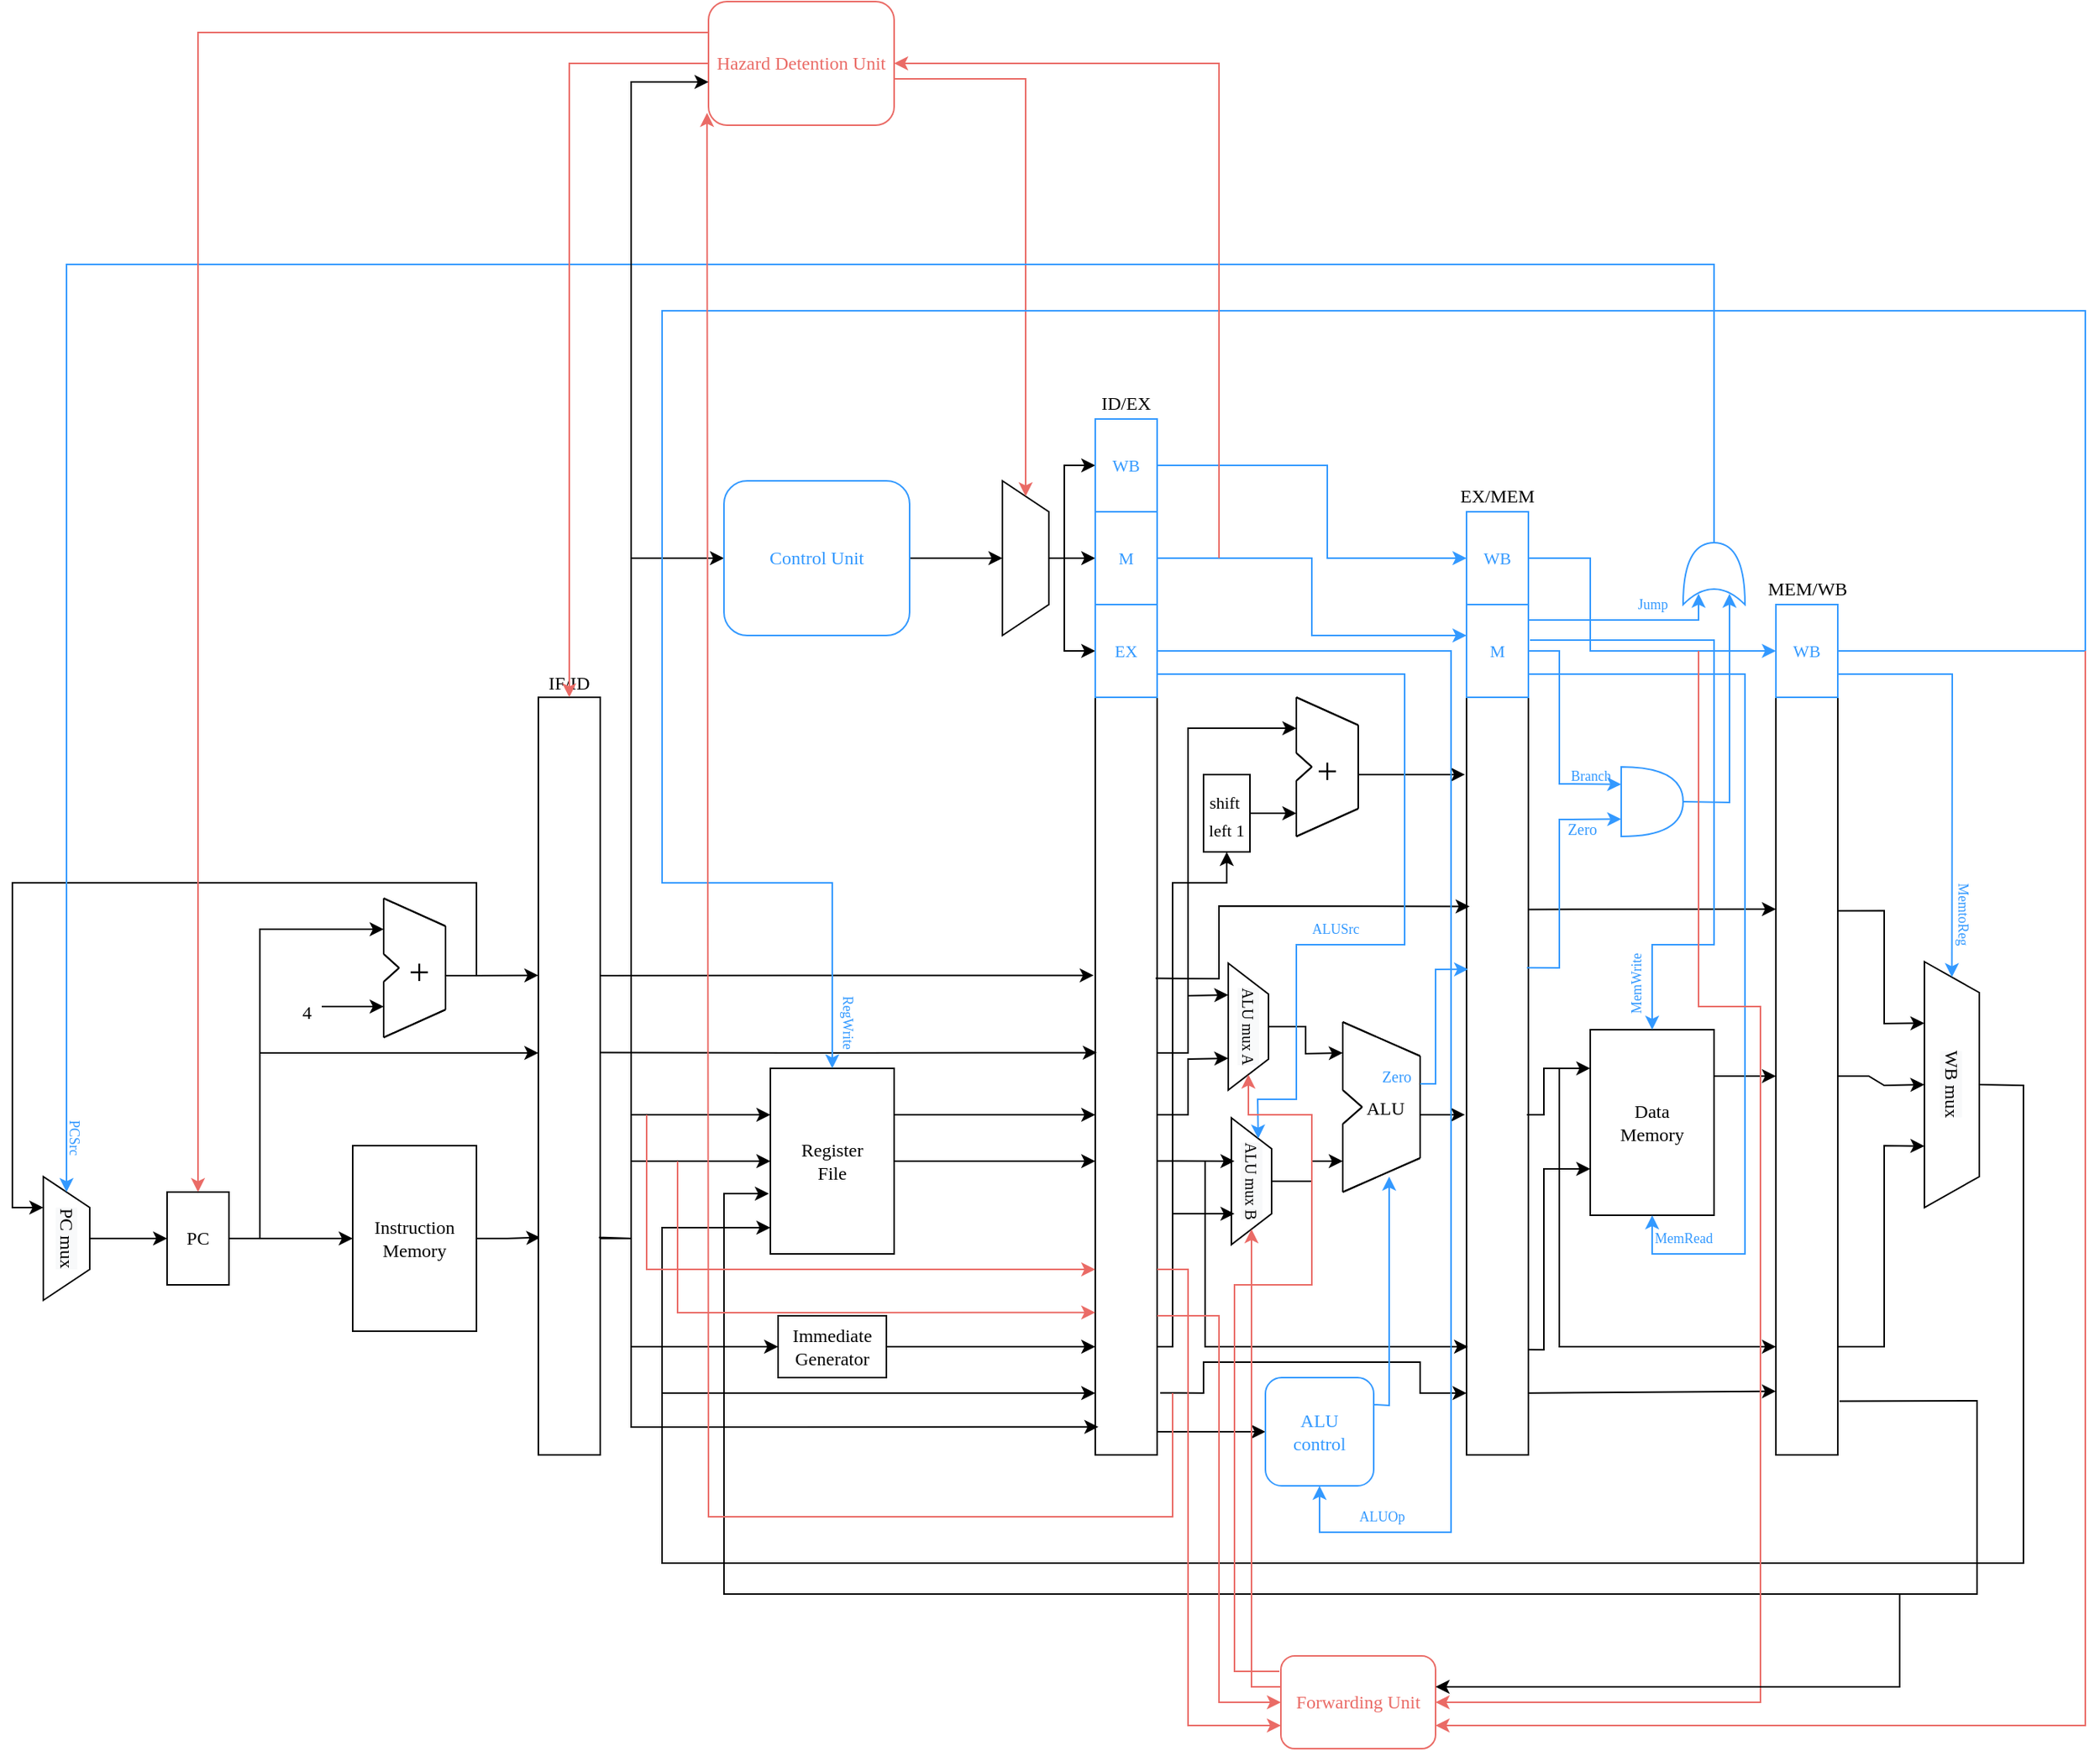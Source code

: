 <mxfile version="16.4.11" type="github"><diagram id="azKWPLhPDac-qttQemCD" name="Page-1"><mxGraphModel dx="1623" dy="1569" grid="1" gridSize="10" guides="1" tooltips="1" connect="1" arrows="1" fold="1" page="1" pageScale="1" pageWidth="827" pageHeight="1169" math="0" shadow="0"><root><mxCell id="0"/><mxCell id="1" value="Datapath" style="" parent="0"/><mxCell id="wjOAivdGiZ2GnUSQhhlL-72" style="edgeStyle=orthogonalEdgeStyle;rounded=0;orthogonalLoop=1;jettySize=auto;html=1;entryX=0.032;entryY=0.713;entryDx=0;entryDy=0;entryPerimeter=0;fontFamily=Computer Modern;fontSource=https%3A%2F%2Ffonts.googleapis.com%2Fcss%3Ffamily%3DComputer%2BModern;fontSize=12;" parent="1" source="wjOAivdGiZ2GnUSQhhlL-1" target="wjOAivdGiZ2GnUSQhhlL-71" edge="1"><mxGeometry relative="1" as="geometry"><Array as="points"/></mxGeometry></mxCell><mxCell id="wjOAivdGiZ2GnUSQhhlL-1" value="&lt;font face=&quot;Computer Modern&quot; data-font-src=&quot;https://fonts.googleapis.com/css?family=Computer+Modern&quot;&gt;Instruction&lt;br&gt;Memory&lt;/font&gt;" style="whiteSpace=wrap;html=1;" parent="1" vertex="1"><mxGeometry x="200" y="290" width="80" height="120" as="geometry"/></mxCell><mxCell id="wjOAivdGiZ2GnUSQhhlL-3" value="&lt;font face=&quot;Computer Modern&quot;&gt;Data &lt;br&gt;Memory&lt;/font&gt;" style="whiteSpace=wrap;html=1;" parent="1" vertex="1"><mxGeometry x="1000" y="215" width="80" height="120" as="geometry"/></mxCell><mxCell id="wjOAivdGiZ2GnUSQhhlL-65" style="edgeStyle=orthogonalEdgeStyle;rounded=0;orthogonalLoop=1;jettySize=auto;html=1;fontFamily=Computer Modern;fontSource=https%3A%2F%2Ffonts.googleapis.com%2Fcss%3Ffamily%3DComputer%2BModern;fontSize=12;" parent="1" source="wjOAivdGiZ2GnUSQhhlL-7" target="wjOAivdGiZ2GnUSQhhlL-63" edge="1"><mxGeometry relative="1" as="geometry"/></mxCell><mxCell id="wjOAivdGiZ2GnUSQhhlL-7" value="&lt;font face=&quot;Computer Modern&quot;&gt;&lt;span style=&quot;background-color: rgb(248 , 249 , 250)&quot;&gt;PC mux&lt;br&gt;&lt;/span&gt;&lt;/font&gt;" style="shape=trapezoid;perimeter=trapezoidPerimeter;whiteSpace=wrap;html=1;fixedSize=1;rotation=90;" parent="1" vertex="1"><mxGeometry x="-25" y="335" width="80" height="30" as="geometry"/></mxCell><mxCell id="wjOAivdGiZ2GnUSQhhlL-41" value="  ALU" style="group;fillColor=default;fontFamily=Computer Modern;fontSource=https%3A%2F%2Ffonts.googleapis.com%2Fcss%3Ffamily%3DComputer%2BModern;verticalAlign=middle;" parent="1" vertex="1" connectable="0"><mxGeometry x="840" y="210" width="50" height="110" as="geometry"/></mxCell><mxCell id="wjOAivdGiZ2GnUSQhhlL-13" value="" style="endArrow=none;html=1;rounded=0;" parent="wjOAivdGiZ2GnUSQhhlL-41" edge="1"><mxGeometry width="50" height="50" relative="1" as="geometry"><mxPoint y="44" as="sourcePoint"/><mxPoint as="targetPoint"/></mxGeometry></mxCell><mxCell id="wjOAivdGiZ2GnUSQhhlL-14" value="" style="endArrow=none;html=1;rounded=0;" parent="wjOAivdGiZ2GnUSQhhlL-41" edge="1"><mxGeometry width="50" height="50" relative="1" as="geometry"><mxPoint y="110.0" as="sourcePoint"/><mxPoint y="66" as="targetPoint"/><Array as="points"><mxPoint y="110.0"/></Array></mxGeometry></mxCell><mxCell id="wjOAivdGiZ2GnUSQhhlL-15" value="" style="endArrow=none;html=1;rounded=0;" parent="wjOAivdGiZ2GnUSQhhlL-41" edge="1"><mxGeometry width="50" height="50" relative="1" as="geometry"><mxPoint y="110.0" as="sourcePoint"/><mxPoint x="50" y="88" as="targetPoint"/></mxGeometry></mxCell><mxCell id="wjOAivdGiZ2GnUSQhhlL-16" value="" style="endArrow=none;html=1;rounded=0;" parent="wjOAivdGiZ2GnUSQhhlL-41" edge="1"><mxGeometry width="50" height="50" relative="1" as="geometry"><mxPoint as="sourcePoint"/><mxPoint x="50" y="22" as="targetPoint"/></mxGeometry></mxCell><mxCell id="wjOAivdGiZ2GnUSQhhlL-17" value="" style="endArrow=none;html=1;rounded=0;" parent="wjOAivdGiZ2GnUSQhhlL-41" edge="1"><mxGeometry width="50" height="50" relative="1" as="geometry"><mxPoint x="50" y="88" as="sourcePoint"/><mxPoint x="50" y="22" as="targetPoint"/></mxGeometry></mxCell><mxCell id="wjOAivdGiZ2GnUSQhhlL-18" value="" style="endArrow=none;html=1;rounded=0;" parent="wjOAivdGiZ2GnUSQhhlL-41" edge="1"><mxGeometry width="50" height="50" relative="1" as="geometry"><mxPoint x="12.5" y="55.0" as="sourcePoint"/><mxPoint y="44" as="targetPoint"/></mxGeometry></mxCell><mxCell id="wjOAivdGiZ2GnUSQhhlL-19" value="" style="endArrow=none;html=1;rounded=0;" parent="wjOAivdGiZ2GnUSQhhlL-41" edge="1"><mxGeometry width="50" height="50" relative="1" as="geometry"><mxPoint x="12.5" y="55.0" as="sourcePoint"/><mxPoint y="66" as="targetPoint"/></mxGeometry></mxCell><mxCell id="wjOAivdGiZ2GnUSQhhlL-20" value="" style="endArrow=none;html=1;rounded=0;" parent="wjOAivdGiZ2GnUSQhhlL-41" edge="1"><mxGeometry width="50" height="50" relative="1" as="geometry"><mxPoint y="44" as="sourcePoint"/><mxPoint as="targetPoint"/></mxGeometry></mxCell><mxCell id="wjOAivdGiZ2GnUSQhhlL-21" value="" style="endArrow=none;html=1;rounded=0;" parent="wjOAivdGiZ2GnUSQhhlL-41" edge="1"><mxGeometry width="50" height="50" relative="1" as="geometry"><mxPoint y="110.0" as="sourcePoint"/><mxPoint y="66" as="targetPoint"/><Array as="points"><mxPoint y="110.0"/></Array></mxGeometry></mxCell><mxCell id="wjOAivdGiZ2GnUSQhhlL-22" value="" style="endArrow=none;html=1;rounded=0;" parent="wjOAivdGiZ2GnUSQhhlL-41" edge="1"><mxGeometry width="50" height="50" relative="1" as="geometry"><mxPoint y="110.0" as="sourcePoint"/><mxPoint x="50" y="88" as="targetPoint"/></mxGeometry></mxCell><mxCell id="wjOAivdGiZ2GnUSQhhlL-23" value="" style="endArrow=none;html=1;rounded=0;" parent="wjOAivdGiZ2GnUSQhhlL-41" edge="1"><mxGeometry width="50" height="50" relative="1" as="geometry"><mxPoint as="sourcePoint"/><mxPoint x="50" y="22" as="targetPoint"/></mxGeometry></mxCell><mxCell id="wjOAivdGiZ2GnUSQhhlL-24" value="" style="endArrow=none;html=1;rounded=0;" parent="wjOAivdGiZ2GnUSQhhlL-41" edge="1"><mxGeometry width="50" height="50" relative="1" as="geometry"><mxPoint x="50" y="88" as="sourcePoint"/><mxPoint x="50" y="22" as="targetPoint"/></mxGeometry></mxCell><mxCell id="wjOAivdGiZ2GnUSQhhlL-25" value="" style="endArrow=none;html=1;rounded=0;" parent="wjOAivdGiZ2GnUSQhhlL-41" edge="1"><mxGeometry width="50" height="50" relative="1" as="geometry"><mxPoint x="12.5" y="55.0" as="sourcePoint"/><mxPoint y="44" as="targetPoint"/></mxGeometry></mxCell><mxCell id="wjOAivdGiZ2GnUSQhhlL-26" value="" style="endArrow=none;html=1;rounded=0;" parent="wjOAivdGiZ2GnUSQhhlL-41" edge="1"><mxGeometry width="50" height="50" relative="1" as="geometry"><mxPoint x="12.5" y="55.0" as="sourcePoint"/><mxPoint y="66" as="targetPoint"/></mxGeometry></mxCell><mxCell id="FfK5_H-MfMbyQARYvajO-124" value="&lt;font style=&quot;font-size: 10px&quot; color=&quot;#3399ff&quot;&gt;Zero&lt;/font&gt;" style="text;html=1;strokeColor=none;fillColor=none;align=center;verticalAlign=middle;whiteSpace=wrap;rounded=0;fontFamily=Computer Modern;fontSource=https%3A%2F%2Ffonts.googleapis.com%2Fcss%3Ffamily%3DComputer%2BModern;fontSize=12;fontColor=#000000;" parent="wjOAivdGiZ2GnUSQhhlL-41" vertex="1"><mxGeometry x="20" y="30" width="30" height="10" as="geometry"/></mxCell><mxCell id="wjOAivdGiZ2GnUSQhhlL-45" value=" +" style="group;fillColor=default;fontFamily=Computer Modern;fontSource=https%3A%2F%2Ffonts.googleapis.com%2Fcss%3Ffamily%3DComputer%2BModern;fontSize=24;verticalAlign=middle;align=center;" parent="1" vertex="1" connectable="0"><mxGeometry x="220" y="130" width="40" height="90" as="geometry"/></mxCell><mxCell id="wjOAivdGiZ2GnUSQhhlL-46" value="" style="endArrow=none;html=1;rounded=0;" parent="wjOAivdGiZ2GnUSQhhlL-45" edge="1"><mxGeometry width="50" height="50" relative="1" as="geometry"><mxPoint y="36" as="sourcePoint"/><mxPoint as="targetPoint"/></mxGeometry></mxCell><mxCell id="wjOAivdGiZ2GnUSQhhlL-47" value="" style="endArrow=none;html=1;rounded=0;" parent="wjOAivdGiZ2GnUSQhhlL-45" edge="1"><mxGeometry width="50" height="50" relative="1" as="geometry"><mxPoint y="90.0" as="sourcePoint"/><mxPoint y="54" as="targetPoint"/><Array as="points"><mxPoint y="90.0"/></Array></mxGeometry></mxCell><mxCell id="wjOAivdGiZ2GnUSQhhlL-48" value="" style="endArrow=none;html=1;rounded=0;" parent="wjOAivdGiZ2GnUSQhhlL-45" edge="1"><mxGeometry width="50" height="50" relative="1" as="geometry"><mxPoint y="90.0" as="sourcePoint"/><mxPoint x="40" y="72" as="targetPoint"/></mxGeometry></mxCell><mxCell id="wjOAivdGiZ2GnUSQhhlL-49" value="" style="endArrow=none;html=1;rounded=0;" parent="wjOAivdGiZ2GnUSQhhlL-45" edge="1"><mxGeometry width="50" height="50" relative="1" as="geometry"><mxPoint as="sourcePoint"/><mxPoint x="40" y="18" as="targetPoint"/></mxGeometry></mxCell><mxCell id="wjOAivdGiZ2GnUSQhhlL-50" value="" style="endArrow=none;html=1;rounded=0;" parent="wjOAivdGiZ2GnUSQhhlL-45" edge="1"><mxGeometry width="50" height="50" relative="1" as="geometry"><mxPoint x="40" y="72" as="sourcePoint"/><mxPoint x="40" y="18" as="targetPoint"/></mxGeometry></mxCell><mxCell id="wjOAivdGiZ2GnUSQhhlL-51" value="" style="endArrow=none;html=1;rounded=0;" parent="wjOAivdGiZ2GnUSQhhlL-45" edge="1"><mxGeometry width="50" height="50" relative="1" as="geometry"><mxPoint x="10" y="45.0" as="sourcePoint"/><mxPoint y="36" as="targetPoint"/></mxGeometry></mxCell><mxCell id="wjOAivdGiZ2GnUSQhhlL-52" value="" style="endArrow=none;html=1;rounded=0;" parent="wjOAivdGiZ2GnUSQhhlL-45" edge="1"><mxGeometry width="50" height="50" relative="1" as="geometry"><mxPoint x="10" y="45.0" as="sourcePoint"/><mxPoint y="54" as="targetPoint"/></mxGeometry></mxCell><mxCell id="wjOAivdGiZ2GnUSQhhlL-53" value="" style="endArrow=none;html=1;rounded=0;" parent="wjOAivdGiZ2GnUSQhhlL-45" edge="1"><mxGeometry width="50" height="50" relative="1" as="geometry"><mxPoint y="36" as="sourcePoint"/><mxPoint as="targetPoint"/></mxGeometry></mxCell><mxCell id="wjOAivdGiZ2GnUSQhhlL-54" value="" style="endArrow=none;html=1;rounded=0;" parent="wjOAivdGiZ2GnUSQhhlL-45" edge="1"><mxGeometry width="50" height="50" relative="1" as="geometry"><mxPoint y="90.0" as="sourcePoint"/><mxPoint y="54" as="targetPoint"/><Array as="points"><mxPoint y="90.0"/></Array></mxGeometry></mxCell><mxCell id="wjOAivdGiZ2GnUSQhhlL-55" value="" style="endArrow=none;html=1;rounded=0;" parent="wjOAivdGiZ2GnUSQhhlL-45" edge="1"><mxGeometry width="50" height="50" relative="1" as="geometry"><mxPoint y="90.0" as="sourcePoint"/><mxPoint x="40" y="72" as="targetPoint"/></mxGeometry></mxCell><mxCell id="wjOAivdGiZ2GnUSQhhlL-56" value="" style="endArrow=none;html=1;rounded=0;" parent="wjOAivdGiZ2GnUSQhhlL-45" edge="1"><mxGeometry width="50" height="50" relative="1" as="geometry"><mxPoint as="sourcePoint"/><mxPoint x="40" y="18" as="targetPoint"/></mxGeometry></mxCell><mxCell id="wjOAivdGiZ2GnUSQhhlL-57" value="" style="endArrow=none;html=1;rounded=0;" parent="wjOAivdGiZ2GnUSQhhlL-45" edge="1"><mxGeometry width="50" height="50" relative="1" as="geometry"><mxPoint x="40" y="72" as="sourcePoint"/><mxPoint x="40" y="18" as="targetPoint"/></mxGeometry></mxCell><mxCell id="wjOAivdGiZ2GnUSQhhlL-58" value="" style="endArrow=none;html=1;rounded=0;" parent="wjOAivdGiZ2GnUSQhhlL-45" edge="1"><mxGeometry width="50" height="50" relative="1" as="geometry"><mxPoint x="10" y="45.0" as="sourcePoint"/><mxPoint y="36" as="targetPoint"/></mxGeometry></mxCell><mxCell id="wjOAivdGiZ2GnUSQhhlL-59" value="" style="endArrow=none;html=1;rounded=0;" parent="wjOAivdGiZ2GnUSQhhlL-45" edge="1"><mxGeometry width="50" height="50" relative="1" as="geometry"><mxPoint x="10" y="45.0" as="sourcePoint"/><mxPoint y="54" as="targetPoint"/></mxGeometry></mxCell><mxCell id="wjOAivdGiZ2GnUSQhhlL-62" style="edgeStyle=orthogonalEdgeStyle;rounded=0;orthogonalLoop=1;jettySize=auto;html=1;fontFamily=Computer Modern;fontSource=https%3A%2F%2Ffonts.googleapis.com%2Fcss%3Ffamily%3DComputer%2BModern;fontSize=12;" parent="1" source="wjOAivdGiZ2GnUSQhhlL-61" edge="1"><mxGeometry relative="1" as="geometry"><mxPoint x="220" y="200" as="targetPoint"/></mxGeometry></mxCell><mxCell id="wjOAivdGiZ2GnUSQhhlL-61" value="&lt;font style=&quot;font-size: 12px&quot;&gt;4&lt;/font&gt;" style="text;html=1;align=center;verticalAlign=middle;resizable=0;points=[];autosize=1;strokeColor=none;fillColor=none;fontSize=24;fontFamily=Computer Modern;" parent="1" vertex="1"><mxGeometry x="160" y="180" width="20" height="40" as="geometry"/></mxCell><mxCell id="wjOAivdGiZ2GnUSQhhlL-64" style="edgeStyle=orthogonalEdgeStyle;rounded=0;orthogonalLoop=1;jettySize=auto;html=1;fontFamily=Computer Modern;fontSource=https%3A%2F%2Ffonts.googleapis.com%2Fcss%3Ffamily%3DComputer%2BModern;fontSize=12;" parent="1" source="wjOAivdGiZ2GnUSQhhlL-63" edge="1"><mxGeometry relative="1" as="geometry"><mxPoint x="220" y="150" as="targetPoint"/><Array as="points"><mxPoint x="140" y="350"/><mxPoint x="140" y="150"/></Array></mxGeometry></mxCell><mxCell id="wjOAivdGiZ2GnUSQhhlL-70" style="edgeStyle=orthogonalEdgeStyle;rounded=0;orthogonalLoop=1;jettySize=auto;html=1;entryX=0;entryY=0.5;entryDx=0;entryDy=0;fontFamily=Computer Modern;fontSource=https%3A%2F%2Ffonts.googleapis.com%2Fcss%3Ffamily%3DComputer%2BModern;fontSize=12;" parent="1" source="wjOAivdGiZ2GnUSQhhlL-63" target="wjOAivdGiZ2GnUSQhhlL-1" edge="1"><mxGeometry relative="1" as="geometry"/></mxCell><mxCell id="wjOAivdGiZ2GnUSQhhlL-122" style="edgeStyle=orthogonalEdgeStyle;rounded=0;orthogonalLoop=1;jettySize=auto;html=1;fontFamily=Computer Modern;fontSource=https%3A%2F%2Ffonts.googleapis.com%2Fcss%3Ffamily%3DComputer%2BModern;fontSize=24;fontColor=#3399FF;strokeColor=#000000;" parent="1" source="wjOAivdGiZ2GnUSQhhlL-63" target="wjOAivdGiZ2GnUSQhhlL-71" edge="1"><mxGeometry relative="1" as="geometry"><Array as="points"><mxPoint x="140" y="350"/><mxPoint x="140" y="230"/></Array></mxGeometry></mxCell><mxCell id="wjOAivdGiZ2GnUSQhhlL-63" value="&lt;font face=&quot;Computer Modern&quot;&gt;PC&lt;/font&gt;" style="whiteSpace=wrap;html=1;" parent="1" vertex="1"><mxGeometry x="80" y="320" width="40" height="60" as="geometry"/></mxCell><mxCell id="wjOAivdGiZ2GnUSQhhlL-69" value="" style="endArrow=classic;html=1;rounded=0;fontFamily=Computer Modern;fontSource=https%3A%2F%2Ffonts.googleapis.com%2Fcss%3Ffamily%3DComputer%2BModern;fontSize=12;entryX=0.25;entryY=1;entryDx=0;entryDy=0;" parent="1" target="wjOAivdGiZ2GnUSQhhlL-7" edge="1"><mxGeometry width="50" height="50" relative="1" as="geometry"><mxPoint x="260" y="180" as="sourcePoint"/><mxPoint x="230" y="280" as="targetPoint"/><Array as="points"><mxPoint x="280" y="180"/><mxPoint x="280" y="120"/><mxPoint x="-20" y="120"/><mxPoint x="-20" y="240"/><mxPoint x="-20" y="330"/></Array></mxGeometry></mxCell><mxCell id="wjOAivdGiZ2GnUSQhhlL-91" style="edgeStyle=orthogonalEdgeStyle;rounded=0;orthogonalLoop=1;jettySize=auto;html=1;entryX=0;entryY=0.25;entryDx=0;entryDy=0;fontFamily=Computer Modern;fontSource=https%3A%2F%2Ffonts.googleapis.com%2Fcss%3Ffamily%3DComputer%2BModern;fontSize=12;fontColor=#3399FF;strokeColor=#000000;" parent="1" source="wjOAivdGiZ2GnUSQhhlL-71" target="wjOAivdGiZ2GnUSQhhlL-74" edge="1"><mxGeometry relative="1" as="geometry"><Array as="points"><mxPoint x="380" y="350"/><mxPoint x="380" y="270"/></Array></mxGeometry></mxCell><mxCell id="wjOAivdGiZ2GnUSQhhlL-93" style="edgeStyle=orthogonalEdgeStyle;rounded=0;orthogonalLoop=1;jettySize=auto;html=1;fontFamily=Computer Modern;fontSource=https%3A%2F%2Ffonts.googleapis.com%2Fcss%3Ffamily%3DComputer%2BModern;fontSize=12;fontColor=#3399FF;strokeColor=#000000;" parent="1" source="wjOAivdGiZ2GnUSQhhlL-71" target="wjOAivdGiZ2GnUSQhhlL-74" edge="1"><mxGeometry relative="1" as="geometry"><Array as="points"><mxPoint x="380" y="350"/><mxPoint x="380" y="300"/></Array></mxGeometry></mxCell><mxCell id="wjOAivdGiZ2GnUSQhhlL-71" value="IF/ID" style="whiteSpace=wrap;html=1;fontFamily=Computer Modern;fontSource=https%3A%2F%2Ffonts.googleapis.com%2Fcss%3Ffamily%3DComputer%2BModern;fontSize=12;fillColor=default;align=center;verticalAlign=bottom;labelPosition=center;verticalLabelPosition=top;" parent="1" vertex="1"><mxGeometry x="320" width="40" height="490" as="geometry"/></mxCell><mxCell id="wjOAivdGiZ2GnUSQhhlL-134" style="edgeStyle=orthogonalEdgeStyle;rounded=0;orthogonalLoop=1;jettySize=auto;html=1;fontFamily=Computer Modern;fontSource=https%3A%2F%2Ffonts.googleapis.com%2Fcss%3Ffamily%3DComputer%2BModern;fontSize=24;fontColor=#3399FF;strokeColor=#000000;" parent="1" source="wjOAivdGiZ2GnUSQhhlL-74" target="wjOAivdGiZ2GnUSQhhlL-76" edge="1"><mxGeometry relative="1" as="geometry"><mxPoint x="650" y="300" as="targetPoint"/><Array as="points"><mxPoint x="650" y="300"/><mxPoint x="650" y="300"/></Array></mxGeometry></mxCell><mxCell id="wjOAivdGiZ2GnUSQhhlL-74" value="&lt;font face=&quot;Computer Modern&quot;&gt;Register &lt;br&gt;File&lt;/font&gt;" style="whiteSpace=wrap;html=1;" parent="1" vertex="1"><mxGeometry x="470" y="240" width="80" height="120" as="geometry"/></mxCell><mxCell id="wjOAivdGiZ2GnUSQhhlL-80" style="edgeStyle=orthogonalEdgeStyle;rounded=0;orthogonalLoop=1;jettySize=auto;html=1;fontFamily=Computer Modern;fontSource=https%3A%2F%2Ffonts.googleapis.com%2Fcss%3Ffamily%3DComputer%2BModern;fontSize=12;" parent="1" source="wjOAivdGiZ2GnUSQhhlL-75" target="wjOAivdGiZ2GnUSQhhlL-76" edge="1"><mxGeometry relative="1" as="geometry"><mxPoint x="679" y="420" as="targetPoint"/><Array as="points"><mxPoint x="670" y="420"/><mxPoint x="670" y="420"/></Array></mxGeometry></mxCell><mxCell id="wjOAivdGiZ2GnUSQhhlL-75" value="Immediate &lt;br&gt;Generator" style="rounded=1;whiteSpace=wrap;html=1;fontFamily=Computer Modern;fontSource=https%3A%2F%2Ffonts.googleapis.com%2Fcss%3Ffamily%3DComputer%2BModern;fontSize=12;fillColor=default;align=center;verticalAlign=middle;arcSize=0;" parent="1" vertex="1"><mxGeometry x="475" y="400" width="70" height="40" as="geometry"/></mxCell><mxCell id="wjOAivdGiZ2GnUSQhhlL-76" value="" style="whiteSpace=wrap;html=1;fontFamily=Computer Modern;fontSource=https%3A%2F%2Ffonts.googleapis.com%2Fcss%3Ffamily%3DComputer%2BModern;fontSize=12;fillColor=default;align=center;verticalAlign=bottom;labelPosition=center;verticalLabelPosition=top;" parent="1" vertex="1"><mxGeometry x="680" width="40" height="490" as="geometry"/></mxCell><mxCell id="wjOAivdGiZ2GnUSQhhlL-77" value="" style="whiteSpace=wrap;html=1;fontFamily=Computer Modern;fontSource=https%3A%2F%2Ffonts.googleapis.com%2Fcss%3Ffamily%3DComputer%2BModern;fontSize=12;fillColor=default;align=center;verticalAlign=bottom;labelPosition=center;verticalLabelPosition=top;" parent="1" vertex="1"><mxGeometry x="920" width="40" height="490" as="geometry"/></mxCell><mxCell id="wjOAivdGiZ2GnUSQhhlL-79" style="edgeStyle=orthogonalEdgeStyle;rounded=0;orthogonalLoop=1;jettySize=auto;html=1;fontFamily=Computer Modern;fontSource=https%3A%2F%2Ffonts.googleapis.com%2Fcss%3Ffamily%3DComputer%2BModern;fontSize=12;exitX=0.979;exitY=0.713;exitDx=0;exitDy=0;exitPerimeter=0;entryX=0;entryY=0.5;entryDx=0;entryDy=0;" parent="1" source="wjOAivdGiZ2GnUSQhhlL-71" target="wjOAivdGiZ2GnUSQhhlL-75" edge="1"><mxGeometry relative="1" as="geometry"><mxPoint x="290" y="359.99" as="sourcePoint"/><mxPoint x="420" y="350" as="targetPoint"/><Array as="points"><mxPoint x="362" y="349"/><mxPoint x="380" y="350"/><mxPoint x="380" y="420"/></Array></mxGeometry></mxCell><mxCell id="wjOAivdGiZ2GnUSQhhlL-84" style="edgeStyle=orthogonalEdgeStyle;rounded=0;orthogonalLoop=1;jettySize=auto;html=1;fontFamily=Computer Modern;fontSource=https%3A%2F%2Ffonts.googleapis.com%2Fcss%3Ffamily%3DComputer%2BModern;fontSize=12;" parent="1" source="wjOAivdGiZ2GnUSQhhlL-81" edge="1"><mxGeometry relative="1" as="geometry"><mxPoint x="840" y="230.0" as="targetPoint"/></mxGeometry></mxCell><mxCell id="wjOAivdGiZ2GnUSQhhlL-81" value="&lt;font face=&quot;Computer Modern&quot;&gt;&lt;span style=&quot;background-color: rgb(248 , 249 , 250)&quot;&gt;&lt;font style=&quot;font-size: 10px&quot;&gt;ALU mux A&lt;/font&gt;&lt;br&gt;&lt;/span&gt;&lt;/font&gt;" style="shape=trapezoid;perimeter=trapezoidPerimeter;whiteSpace=wrap;html=1;fixedSize=1;rotation=90;" parent="1" vertex="1"><mxGeometry x="738" y="200" width="82" height="26" as="geometry"/></mxCell><mxCell id="wjOAivdGiZ2GnUSQhhlL-89" value="&lt;font face=&quot;Computer Modern&quot;&gt;&lt;span style=&quot;background-color: rgb(248 , 249 , 250)&quot;&gt;WB mux&lt;br&gt;&lt;/span&gt;&lt;/font&gt;" style="shape=trapezoid;perimeter=trapezoidPerimeter;whiteSpace=wrap;html=1;fixedSize=1;rotation=90;" parent="1" vertex="1"><mxGeometry x="1154.25" y="232.75" width="159" height="35.5" as="geometry"/></mxCell><mxCell id="wjOAivdGiZ2GnUSQhhlL-135" style="edgeStyle=orthogonalEdgeStyle;rounded=0;orthogonalLoop=1;jettySize=auto;html=1;fontFamily=Computer Modern;fontSource=https%3A%2F%2Ffonts.googleapis.com%2Fcss%3Ffamily%3DComputer%2BModern;fontSize=24;fontColor=#3399FF;strokeColor=#000000;exitX=1;exitY=0.25;exitDx=0;exitDy=0;" parent="1" source="wjOAivdGiZ2GnUSQhhlL-74" target="wjOAivdGiZ2GnUSQhhlL-76" edge="1"><mxGeometry relative="1" as="geometry"><mxPoint x="691" y="310.37" as="targetPoint"/><mxPoint x="560" y="310" as="sourcePoint"/><Array as="points"><mxPoint x="650" y="270"/><mxPoint x="650" y="270"/></Array></mxGeometry></mxCell><mxCell id="FfK5_H-MfMbyQARYvajO-21" value="&lt;font face=&quot;Computer Modern&quot;&gt;&lt;span style=&quot;background-color: rgb(248 , 249 , 250)&quot;&gt;&lt;font style=&quot;font-size: 10px&quot;&gt;ALU mux B&lt;/font&gt;&lt;br&gt;&lt;/span&gt;&lt;/font&gt;" style="shape=trapezoid;perimeter=trapezoidPerimeter;whiteSpace=wrap;html=1;fixedSize=1;rotation=90;" parent="1" vertex="1"><mxGeometry x="740" y="300" width="82" height="26" as="geometry"/></mxCell><mxCell id="FfK5_H-MfMbyQARYvajO-24" value="+" style="group;fillColor=default;fontFamily=Computer Modern;fontSource=https%3A%2F%2Ffonts.googleapis.com%2Fcss%3Ffamily%3DComputer%2BModern;verticalAlign=middle;fontSize=24;" parent="1" vertex="1" connectable="0"><mxGeometry x="810" width="40" height="90" as="geometry"/></mxCell><mxCell id="FfK5_H-MfMbyQARYvajO-25" value="" style="endArrow=none;html=1;rounded=0;" parent="FfK5_H-MfMbyQARYvajO-24" edge="1"><mxGeometry width="50" height="50" relative="1" as="geometry"><mxPoint y="36" as="sourcePoint"/><mxPoint as="targetPoint"/></mxGeometry></mxCell><mxCell id="FfK5_H-MfMbyQARYvajO-26" value="" style="endArrow=none;html=1;rounded=0;" parent="FfK5_H-MfMbyQARYvajO-24" edge="1"><mxGeometry width="50" height="50" relative="1" as="geometry"><mxPoint y="90.0" as="sourcePoint"/><mxPoint y="54" as="targetPoint"/><Array as="points"><mxPoint y="90.0"/></Array></mxGeometry></mxCell><mxCell id="FfK5_H-MfMbyQARYvajO-27" value="" style="endArrow=none;html=1;rounded=0;" parent="FfK5_H-MfMbyQARYvajO-24" edge="1"><mxGeometry width="50" height="50" relative="1" as="geometry"><mxPoint y="90.0" as="sourcePoint"/><mxPoint x="40" y="72" as="targetPoint"/></mxGeometry></mxCell><mxCell id="FfK5_H-MfMbyQARYvajO-28" value="" style="endArrow=none;html=1;rounded=0;" parent="FfK5_H-MfMbyQARYvajO-24" edge="1"><mxGeometry width="50" height="50" relative="1" as="geometry"><mxPoint as="sourcePoint"/><mxPoint x="40" y="18" as="targetPoint"/></mxGeometry></mxCell><mxCell id="FfK5_H-MfMbyQARYvajO-29" value="" style="endArrow=none;html=1;rounded=0;" parent="FfK5_H-MfMbyQARYvajO-24" edge="1"><mxGeometry width="50" height="50" relative="1" as="geometry"><mxPoint x="40" y="72" as="sourcePoint"/><mxPoint x="40" y="18" as="targetPoint"/></mxGeometry></mxCell><mxCell id="FfK5_H-MfMbyQARYvajO-30" value="" style="endArrow=none;html=1;rounded=0;" parent="FfK5_H-MfMbyQARYvajO-24" edge="1"><mxGeometry width="50" height="50" relative="1" as="geometry"><mxPoint x="10" y="45.0" as="sourcePoint"/><mxPoint y="36" as="targetPoint"/></mxGeometry></mxCell><mxCell id="FfK5_H-MfMbyQARYvajO-31" value="" style="endArrow=none;html=1;rounded=0;" parent="FfK5_H-MfMbyQARYvajO-24" edge="1"><mxGeometry width="50" height="50" relative="1" as="geometry"><mxPoint x="10" y="45.0" as="sourcePoint"/><mxPoint y="54" as="targetPoint"/></mxGeometry></mxCell><mxCell id="FfK5_H-MfMbyQARYvajO-32" value="" style="endArrow=none;html=1;rounded=0;" parent="FfK5_H-MfMbyQARYvajO-24" edge="1"><mxGeometry width="50" height="50" relative="1" as="geometry"><mxPoint y="36" as="sourcePoint"/><mxPoint as="targetPoint"/></mxGeometry></mxCell><mxCell id="FfK5_H-MfMbyQARYvajO-33" value="" style="endArrow=none;html=1;rounded=0;" parent="FfK5_H-MfMbyQARYvajO-24" edge="1"><mxGeometry width="50" height="50" relative="1" as="geometry"><mxPoint y="90.0" as="sourcePoint"/><mxPoint y="54" as="targetPoint"/><Array as="points"><mxPoint y="90.0"/></Array></mxGeometry></mxCell><mxCell id="FfK5_H-MfMbyQARYvajO-34" value="" style="endArrow=none;html=1;rounded=0;" parent="FfK5_H-MfMbyQARYvajO-24" edge="1"><mxGeometry width="50" height="50" relative="1" as="geometry"><mxPoint y="90.0" as="sourcePoint"/><mxPoint x="40" y="72" as="targetPoint"/></mxGeometry></mxCell><mxCell id="FfK5_H-MfMbyQARYvajO-35" value="" style="endArrow=none;html=1;rounded=0;" parent="FfK5_H-MfMbyQARYvajO-24" edge="1"><mxGeometry width="50" height="50" relative="1" as="geometry"><mxPoint as="sourcePoint"/><mxPoint x="40" y="18" as="targetPoint"/></mxGeometry></mxCell><mxCell id="FfK5_H-MfMbyQARYvajO-36" value="" style="endArrow=none;html=1;rounded=0;" parent="FfK5_H-MfMbyQARYvajO-24" edge="1"><mxGeometry width="50" height="50" relative="1" as="geometry"><mxPoint x="40" y="72" as="sourcePoint"/><mxPoint x="40" y="18" as="targetPoint"/></mxGeometry></mxCell><mxCell id="FfK5_H-MfMbyQARYvajO-37" value="" style="endArrow=none;html=1;rounded=0;" parent="FfK5_H-MfMbyQARYvajO-24" edge="1"><mxGeometry width="50" height="50" relative="1" as="geometry"><mxPoint x="10" y="45.0" as="sourcePoint"/><mxPoint y="36" as="targetPoint"/></mxGeometry></mxCell><mxCell id="FfK5_H-MfMbyQARYvajO-38" value="" style="endArrow=none;html=1;rounded=0;" parent="FfK5_H-MfMbyQARYvajO-24" edge="1"><mxGeometry width="50" height="50" relative="1" as="geometry"><mxPoint x="10" y="45.0" as="sourcePoint"/><mxPoint y="54" as="targetPoint"/></mxGeometry></mxCell><mxCell id="FfK5_H-MfMbyQARYvajO-59" value="&lt;font style=&quot;font-size: 11px&quot;&gt;shift&amp;nbsp;&lt;br&gt;left 1&lt;/font&gt;" style="rounded=0;whiteSpace=wrap;html=1;fontFamily=Computer Modern;fontSource=https%3A%2F%2Ffonts.googleapis.com%2Fcss%3Ffamily%3DComputer%2BModern;fontSize=15;strokeColor=#000000;direction=south;" parent="1" vertex="1"><mxGeometry x="750" y="50" width="30" height="50" as="geometry"/></mxCell><mxCell id="FfK5_H-MfMbyQARYvajO-60" value="" style="endArrow=classic;html=1;rounded=0;fontFamily=Computer Modern;fontSource=https%3A%2F%2Ffonts.googleapis.com%2Fcss%3Ffamily%3DComputer%2BModern;fontSize=11;strokeColor=#000000;entryX=0.025;entryY=0.469;entryDx=0;entryDy=0;entryPerimeter=0;" parent="1" target="wjOAivdGiZ2GnUSQhhlL-76" edge="1"><mxGeometry width="50" height="50" relative="1" as="geometry"><mxPoint x="530" y="230" as="sourcePoint"/><mxPoint x="670" y="230" as="targetPoint"/></mxGeometry></mxCell><mxCell id="FfK5_H-MfMbyQARYvajO-61" value="" style="endArrow=classic;html=1;rounded=0;fontFamily=Computer Modern;fontSource=https%3A%2F%2Ffonts.googleapis.com%2Fcss%3Ffamily%3DComputer%2BModern;fontSize=11;strokeColor=#000000;entryX=1;entryY=0.5;entryDx=0;entryDy=0;" parent="1" target="FfK5_H-MfMbyQARYvajO-59" edge="1"><mxGeometry width="50" height="50" relative="1" as="geometry"><mxPoint x="720" y="420" as="sourcePoint"/><mxPoint x="830" y="270" as="targetPoint"/><Array as="points"><mxPoint x="730" y="420"/><mxPoint x="730" y="120"/><mxPoint x="765" y="120"/></Array></mxGeometry></mxCell><mxCell id="FfK5_H-MfMbyQARYvajO-62" value="" style="endArrow=classic;html=1;rounded=0;fontFamily=Computer Modern;fontSource=https%3A%2F%2Ffonts.googleapis.com%2Fcss%3Ffamily%3DComputer%2BModern;fontSize=11;strokeColor=#000000;exitX=0.5;exitY=0;exitDx=0;exitDy=0;" parent="1" source="FfK5_H-MfMbyQARYvajO-59" edge="1"><mxGeometry width="50" height="50" relative="1" as="geometry"><mxPoint x="780" y="210" as="sourcePoint"/><mxPoint x="810" y="75" as="targetPoint"/></mxGeometry></mxCell><mxCell id="FfK5_H-MfMbyQARYvajO-63" value="" style="endArrow=classic;html=1;rounded=0;fontFamily=Computer Modern;fontSource=https%3A%2F%2Ffonts.googleapis.com%2Fcss%3Ffamily%3DComputer%2BModern;fontSize=11;strokeColor=#000000;" parent="1" edge="1"><mxGeometry width="50" height="50" relative="1" as="geometry"><mxPoint x="740" y="200" as="sourcePoint"/><mxPoint x="810" y="20" as="targetPoint"/><Array as="points"><mxPoint x="740" y="20"/></Array></mxGeometry></mxCell><mxCell id="FfK5_H-MfMbyQARYvajO-64" value="" style="endArrow=classic;html=1;rounded=0;fontFamily=Computer Modern;fontSource=https%3A%2F%2Ffonts.googleapis.com%2Fcss%3Ffamily%3DComputer%2BModern;fontSize=11;strokeColor=#000000;entryX=-0.025;entryY=0.102;entryDx=0;entryDy=0;entryPerimeter=0;" parent="1" target="wjOAivdGiZ2GnUSQhhlL-77" edge="1"><mxGeometry width="50" height="50" relative="1" as="geometry"><mxPoint x="850" y="50" as="sourcePoint"/><mxPoint x="710" y="160" as="targetPoint"/></mxGeometry></mxCell><mxCell id="FfK5_H-MfMbyQARYvajO-65" value="" style="endArrow=classic;html=1;rounded=0;fontFamily=Computer Modern;fontSource=https%3A%2F%2Ffonts.googleapis.com%2Fcss%3Ffamily%3DComputer%2BModern;fontSize=11;strokeColor=#000000;entryX=-0.025;entryY=0.551;entryDx=0;entryDy=0;entryPerimeter=0;" parent="1" target="wjOAivdGiZ2GnUSQhhlL-77" edge="1"><mxGeometry width="50" height="50" relative="1" as="geometry"><mxPoint x="890" y="270" as="sourcePoint"/><mxPoint x="920" y="260" as="targetPoint"/></mxGeometry></mxCell><mxCell id="FfK5_H-MfMbyQARYvajO-66" value="" style="endArrow=classic;html=1;rounded=0;fontFamily=Computer Modern;fontSource=https%3A%2F%2Ffonts.googleapis.com%2Fcss%3Ffamily%3DComputer%2BModern;fontSize=11;strokeColor=#000000;" parent="1" edge="1"><mxGeometry width="50" height="50" relative="1" as="geometry"><mxPoint x="730" y="334" as="sourcePoint"/><mxPoint x="770" y="334" as="targetPoint"/></mxGeometry></mxCell><mxCell id="FfK5_H-MfMbyQARYvajO-67" value="" style="endArrow=classic;html=1;rounded=0;fontFamily=Computer Modern;fontSource=https%3A%2F%2Ffonts.googleapis.com%2Fcss%3Ffamily%3DComputer%2BModern;fontSize=11;strokeColor=#000000;" parent="1" edge="1"><mxGeometry width="50" height="50" relative="1" as="geometry"><mxPoint x="751" y="300" as="sourcePoint"/><mxPoint x="921" y="420" as="targetPoint"/><Array as="points"><mxPoint x="751" y="420"/></Array></mxGeometry></mxCell><mxCell id="FfK5_H-MfMbyQARYvajO-68" value="" style="endArrow=classic;html=1;rounded=0;fontFamily=Computer Modern;fontSource=https%3A%2F%2Ffonts.googleapis.com%2Fcss%3Ffamily%3DComputer%2BModern;fontSize=11;strokeColor=#000000;exitX=1;exitY=0.861;exitDx=0;exitDy=0;exitPerimeter=0;entryX=0;entryY=0.75;entryDx=0;entryDy=0;" parent="1" source="wjOAivdGiZ2GnUSQhhlL-77" target="wjOAivdGiZ2GnUSQhhlL-3" edge="1"><mxGeometry width="50" height="50" relative="1" as="geometry"><mxPoint x="660" y="320" as="sourcePoint"/><mxPoint x="710" y="270" as="targetPoint"/><Array as="points"><mxPoint x="970" y="422"/><mxPoint x="970" y="305"/></Array></mxGeometry></mxCell><mxCell id="FfK5_H-MfMbyQARYvajO-69" value="" style="endArrow=classic;html=1;rounded=0;fontFamily=Computer Modern;fontSource=https%3A%2F%2Ffonts.googleapis.com%2Fcss%3Ffamily%3DComputer%2BModern;fontSize=11;strokeColor=#000000;exitX=0.975;exitY=0.551;exitDx=0;exitDy=0;exitPerimeter=0;entryX=0;entryY=0.208;entryDx=0;entryDy=0;entryPerimeter=0;" parent="1" source="wjOAivdGiZ2GnUSQhhlL-77" target="wjOAivdGiZ2GnUSQhhlL-3" edge="1"><mxGeometry width="50" height="50" relative="1" as="geometry"><mxPoint x="660" y="320" as="sourcePoint"/><mxPoint x="710" y="270" as="targetPoint"/><Array as="points"><mxPoint x="970" y="270"/><mxPoint x="970" y="240"/></Array></mxGeometry></mxCell><mxCell id="FfK5_H-MfMbyQARYvajO-70" value="" style="endArrow=classic;html=1;rounded=0;fontFamily=Computer Modern;fontSource=https%3A%2F%2Ffonts.googleapis.com%2Fcss%3Ffamily%3DComputer%2BModern;fontSize=11;strokeColor=#000000;" parent="1" edge="1"><mxGeometry width="50" height="50" relative="1" as="geometry"><mxPoint x="980" y="240" as="sourcePoint"/><mxPoint x="1120" y="420" as="targetPoint"/><Array as="points"><mxPoint x="980" y="420"/></Array></mxGeometry></mxCell><mxCell id="FfK5_H-MfMbyQARYvajO-71" value="" style="endArrow=classic;html=1;rounded=0;fontFamily=Computer Modern;fontSource=https%3A%2F%2Ffonts.googleapis.com%2Fcss%3Ffamily%3DComputer%2BModern;fontSize=11;strokeColor=#000000;entryX=0.75;entryY=1;entryDx=0;entryDy=0;" parent="1" target="wjOAivdGiZ2GnUSQhhlL-89" edge="1"><mxGeometry width="50" height="50" relative="1" as="geometry"><mxPoint x="1160" y="420" as="sourcePoint"/><mxPoint x="1280" y="350" as="targetPoint"/><Array as="points"><mxPoint x="1190" y="420"/><mxPoint x="1190" y="290"/></Array></mxGeometry></mxCell><mxCell id="FfK5_H-MfMbyQARYvajO-72" value="" style="endArrow=classic;html=1;rounded=0;fontFamily=Computer Modern;fontSource=https%3A%2F%2Ffonts.googleapis.com%2Fcss%3Ffamily%3DComputer%2BModern;fontSize=11;strokeColor=#000000;entryX=0;entryY=0.367;entryDx=0;entryDy=0;entryPerimeter=0;" parent="1" target="wjOAivdGiZ2GnUSQhhlL-71" edge="1"><mxGeometry width="50" height="50" relative="1" as="geometry"><mxPoint x="280" y="180" as="sourcePoint"/><mxPoint x="380" y="320" as="targetPoint"/></mxGeometry></mxCell><mxCell id="FfK5_H-MfMbyQARYvajO-73" value="" style="endArrow=classic;html=1;rounded=0;fontFamily=Computer Modern;fontSource=https%3A%2F%2Ffonts.googleapis.com%2Fcss%3Ffamily%3DComputer%2BModern;fontSize=11;strokeColor=#000000;entryX=-0.025;entryY=0.367;entryDx=0;entryDy=0;entryPerimeter=0;" parent="1" target="wjOAivdGiZ2GnUSQhhlL-76" edge="1"><mxGeometry width="50" height="50" relative="1" as="geometry"><mxPoint x="360" y="180" as="sourcePoint"/><mxPoint x="380" y="320" as="targetPoint"/></mxGeometry></mxCell><mxCell id="FfK5_H-MfMbyQARYvajO-74" value="" style="endArrow=classic;html=1;rounded=0;fontFamily=Computer Modern;fontSource=https%3A%2F%2Ffonts.googleapis.com%2Fcss%3Ffamily%3DComputer%2BModern;fontSize=11;strokeColor=#000000;exitX=0.975;exitY=0.371;exitDx=0;exitDy=0;exitPerimeter=0;entryX=0.05;entryY=0.276;entryDx=0;entryDy=0;entryPerimeter=0;" parent="1" source="wjOAivdGiZ2GnUSQhhlL-76" target="wjOAivdGiZ2GnUSQhhlL-77" edge="1"><mxGeometry width="50" height="50" relative="1" as="geometry"><mxPoint x="780" y="370" as="sourcePoint"/><mxPoint x="830" y="320" as="targetPoint"/><Array as="points"><mxPoint x="760" y="182"/><mxPoint x="760" y="135"/></Array></mxGeometry></mxCell><mxCell id="FfK5_H-MfMbyQARYvajO-75" value="" style="endArrow=classic;html=1;rounded=0;fontFamily=Computer Modern;fontSource=https%3A%2F%2Ffonts.googleapis.com%2Fcss%3Ffamily%3DComputer%2BModern;fontSize=11;strokeColor=#000000;exitX=1;exitY=0.28;exitDx=0;exitDy=0;exitPerimeter=0;" parent="1" source="wjOAivdGiZ2GnUSQhhlL-77" edge="1"><mxGeometry width="50" height="50" relative="1" as="geometry"><mxPoint x="780" y="320" as="sourcePoint"/><mxPoint x="1120" y="137" as="targetPoint"/></mxGeometry></mxCell><mxCell id="FfK5_H-MfMbyQARYvajO-76" value="" style="endArrow=classic;html=1;rounded=0;fontFamily=Computer Modern;fontSource=https%3A%2F%2Ffonts.googleapis.com%2Fcss%3Ffamily%3DComputer%2BModern;fontSize=11;strokeColor=#000000;exitX=1;exitY=0.282;exitDx=0;exitDy=0;exitPerimeter=0;entryX=0.25;entryY=1;entryDx=0;entryDy=0;" parent="1" source="wjOAivdGiZ2GnUSQhhlL-78" target="wjOAivdGiZ2GnUSQhhlL-89" edge="1"><mxGeometry width="50" height="50" relative="1" as="geometry"><mxPoint x="970" y="320" as="sourcePoint"/><mxPoint x="1020" y="270" as="targetPoint"/><Array as="points"><mxPoint x="1190" y="138"/><mxPoint x="1190" y="211"/></Array></mxGeometry></mxCell><mxCell id="FfK5_H-MfMbyQARYvajO-77" value="" style="endArrow=classic;html=1;rounded=0;fontFamily=Computer Modern;fontSource=https%3A%2F%2Ffonts.googleapis.com%2Fcss%3Ffamily%3DComputer%2BModern;fontSize=11;strokeColor=#000000;exitX=1;exitY=0.5;exitDx=0;exitDy=0;entryX=0.5;entryY=1;entryDx=0;entryDy=0;" parent="1" source="wjOAivdGiZ2GnUSQhhlL-78" target="wjOAivdGiZ2GnUSQhhlL-89" edge="1"><mxGeometry width="50" height="50" relative="1" as="geometry"><mxPoint x="970" y="320" as="sourcePoint"/><mxPoint x="1020" y="270" as="targetPoint"/><Array as="points"><mxPoint x="1180" y="245"/><mxPoint x="1190" y="251"/></Array></mxGeometry></mxCell><mxCell id="FfK5_H-MfMbyQARYvajO-78" value="" style="endArrow=classic;html=1;rounded=0;fontFamily=Computer Modern;fontSource=https%3A%2F%2Ffonts.googleapis.com%2Fcss%3Ffamily%3DComputer%2BModern;fontSize=11;strokeColor=#000000;exitX=0.5;exitY=0;exitDx=0;exitDy=0;" parent="1" source="wjOAivdGiZ2GnUSQhhlL-89" edge="1"><mxGeometry width="50" height="50" relative="1" as="geometry"><mxPoint x="970" y="320" as="sourcePoint"/><mxPoint x="470" y="343" as="targetPoint"/><Array as="points"><mxPoint x="1280" y="251"/><mxPoint x="1280" y="560"/><mxPoint x="400" y="560"/><mxPoint x="400" y="343"/></Array></mxGeometry></mxCell><mxCell id="FfK5_H-MfMbyQARYvajO-106" value="&lt;font style=&quot;font-size: 12px&quot;&gt;ID/EX&lt;/font&gt;" style="text;html=1;align=center;verticalAlign=middle;whiteSpace=wrap;rounded=0;fontFamily=Computer Modern;fontSource=https%3A%2F%2Ffonts.googleapis.com%2Fcss%3Ffamily%3DComputer%2BModern;fontSize=11;" parent="1" vertex="1"><mxGeometry x="680" y="-200" width="40" height="20" as="geometry"/></mxCell><mxCell id="FfK5_H-MfMbyQARYvajO-107" value="EX/MEM" style="text;html=1;align=center;verticalAlign=middle;whiteSpace=wrap;rounded=0;fontFamily=Computer Modern;fontSource=https%3A%2F%2Ffonts.googleapis.com%2Fcss%3Ffamily%3DComputer%2BModern;fontSize=12;" parent="1" vertex="1"><mxGeometry x="920" y="-140" width="40" height="20" as="geometry"/></mxCell><mxCell id="FfK5_H-MfMbyQARYvajO-110" value="&lt;font color=&quot;#000000&quot;&gt;MEM/WB&lt;/font&gt;" style="text;html=1;align=center;verticalAlign=middle;resizable=0;points=[];autosize=1;strokeColor=none;fillColor=none;fontSize=12;fontFamily=Computer Modern;fontColor=#3399FF;" parent="1" vertex="1"><mxGeometry x="1105" y="-80" width="70" height="20" as="geometry"/></mxCell><mxCell id="FfK5_H-MfMbyQARYvajO-118" value="" style="endArrow=classic;html=1;rounded=0;fontFamily=Computer Modern;fontSource=https%3A%2F%2Ffonts.googleapis.com%2Fcss%3Ffamily%3DComputer%2BModern;fontSize=12;fontColor=#000000;strokeColor=#000000;entryX=0;entryY=0.5;entryDx=0;entryDy=0;" parent="1" target="wjOAivdGiZ2GnUSQhhlL-127" edge="1"><mxGeometry width="50" height="50" relative="1" as="geometry"><mxPoint x="380" y="280" as="sourcePoint"/><mxPoint x="370" y="210" as="targetPoint"/><Array as="points"><mxPoint x="380" y="-90"/></Array></mxGeometry></mxCell><mxCell id="FfK5_H-MfMbyQARYvajO-125" value="" style="endArrow=classic;html=1;rounded=0;fontFamily=Computer Modern;fontSource=https%3A%2F%2Ffonts.googleapis.com%2Fcss%3Ffamily%3DComputer%2BModern;fontSize=10;fontColor=#3399FF;strokeColor=#000000;entryX=0.05;entryY=0.963;entryDx=0;entryDy=0;entryPerimeter=0;" parent="1" target="wjOAivdGiZ2GnUSQhhlL-76" edge="1"><mxGeometry width="50" height="50" relative="1" as="geometry"><mxPoint x="380" y="420" as="sourcePoint"/><mxPoint x="760" y="320" as="targetPoint"/><Array as="points"><mxPoint x="380" y="472"/></Array></mxGeometry></mxCell><mxCell id="FfK5_H-MfMbyQARYvajO-126" value="" style="endArrow=classic;html=1;rounded=0;fontFamily=Computer Modern;fontSource=https%3A%2F%2Ffonts.googleapis.com%2Fcss%3Ffamily%3DComputer%2BModern;fontSize=10;fontColor=#3399FF;strokeColor=#000000;entryX=0;entryY=0.5;entryDx=0;entryDy=0;" parent="1" target="FfK5_H-MfMbyQARYvajO-120" edge="1"><mxGeometry width="50" height="50" relative="1" as="geometry"><mxPoint x="720" y="475" as="sourcePoint"/><mxPoint x="760" y="320" as="targetPoint"/></mxGeometry></mxCell><mxCell id="FfK5_H-MfMbyQARYvajO-147" value="" style="endArrow=classic;html=1;rounded=0;fontFamily=Computer Modern;fontSource=https%3A%2F%2Ffonts.googleapis.com%2Fcss%3Ffamily%3DComputer%2BModern;fontSize=9;fontColor=#3399FF;strokeColor=#000000;" parent="1" edge="1"><mxGeometry width="50" height="50" relative="1" as="geometry"><mxPoint x="400" y="450" as="sourcePoint"/><mxPoint x="680" y="450" as="targetPoint"/></mxGeometry></mxCell><mxCell id="FfK5_H-MfMbyQARYvajO-148" value="" style="endArrow=classic;html=1;rounded=0;fontFamily=Computer Modern;fontSource=https%3A%2F%2Ffonts.googleapis.com%2Fcss%3Ffamily%3DComputer%2BModern;fontSize=9;fontColor=#3399FF;strokeColor=#000000;exitX=1.05;exitY=0.918;exitDx=0;exitDy=0;exitPerimeter=0;" parent="1" source="wjOAivdGiZ2GnUSQhhlL-76" edge="1"><mxGeometry width="50" height="50" relative="1" as="geometry"><mxPoint x="760" y="480" as="sourcePoint"/><mxPoint x="920" y="450" as="targetPoint"/><Array as="points"><mxPoint x="750" y="450"/><mxPoint x="750" y="430"/><mxPoint x="890" y="430"/><mxPoint x="890" y="450"/></Array></mxGeometry></mxCell><mxCell id="FfK5_H-MfMbyQARYvajO-149" value="" style="endArrow=classic;html=1;rounded=0;fontFamily=Computer Modern;fontSource=https%3A%2F%2Ffonts.googleapis.com%2Fcss%3Ffamily%3DComputer%2BModern;fontSize=9;fontColor=#3399FF;strokeColor=#000000;entryX=0;entryY=0.916;entryDx=0;entryDy=0;entryPerimeter=0;" parent="1" target="wjOAivdGiZ2GnUSQhhlL-78" edge="1"><mxGeometry width="50" height="50" relative="1" as="geometry"><mxPoint x="960" y="450" as="sourcePoint"/><mxPoint x="1120" y="453" as="targetPoint"/></mxGeometry></mxCell><mxCell id="FfK5_H-MfMbyQARYvajO-150" value="" style="endArrow=classic;html=1;rounded=0;fontFamily=Computer Modern;fontSource=https%3A%2F%2Ffonts.googleapis.com%2Fcss%3Ffamily%3DComputer%2BModern;fontSize=9;fontColor=#3399FF;strokeColor=#000000;exitX=1.025;exitY=0.929;exitDx=0;exitDy=0;exitPerimeter=0;entryX=-0.012;entryY=0.675;entryDx=0;entryDy=0;entryPerimeter=0;" parent="1" source="wjOAivdGiZ2GnUSQhhlL-78" target="wjOAivdGiZ2GnUSQhhlL-74" edge="1"><mxGeometry width="50" height="50" relative="1" as="geometry"><mxPoint x="1070" y="420" as="sourcePoint"/><mxPoint x="330" y="520" as="targetPoint"/><Array as="points"><mxPoint x="1250" y="455"/><mxPoint x="1250" y="580"/><mxPoint x="440" y="580"/><mxPoint x="440" y="321"/></Array></mxGeometry></mxCell><mxCell id="SZNUvFIx4kTks9nQDp22-9" value="" style="shape=trapezoid;perimeter=trapezoidPerimeter;whiteSpace=wrap;html=1;fixedSize=1;fontColor=#EA6B66;strokeColor=#000000;direction=south;" parent="1" vertex="1"><mxGeometry x="620" y="-140" width="30" height="100" as="geometry"/></mxCell><mxCell id="SZNUvFIx4kTks9nQDp22-10" value="" style="endArrow=classic;html=1;rounded=0;fontColor=#EA6B66;strokeColor=#000000;exitX=1;exitY=0.5;exitDx=0;exitDy=0;entryX=0.5;entryY=1;entryDx=0;entryDy=0;" parent="1" source="wjOAivdGiZ2GnUSQhhlL-127" target="SZNUvFIx4kTks9nQDp22-9" edge="1"><mxGeometry width="50" height="50" relative="1" as="geometry"><mxPoint x="530" y="-10" as="sourcePoint"/><mxPoint x="580" y="-60" as="targetPoint"/></mxGeometry></mxCell><mxCell id="SZNUvFIx4kTks9nQDp22-11" value="" style="endArrow=classic;html=1;rounded=0;fontColor=#EA6B66;strokeColor=#000000;entryX=0.5;entryY=1;entryDx=0;entryDy=0;exitX=0.5;exitY=0;exitDx=0;exitDy=0;" parent="1" source="SZNUvFIx4kTks9nQDp22-9" target="FfK5_H-MfMbyQARYvajO-100" edge="1"><mxGeometry width="50" height="50" relative="1" as="geometry"><mxPoint x="530" y="-10" as="sourcePoint"/><mxPoint x="580" y="-60" as="targetPoint"/></mxGeometry></mxCell><mxCell id="SZNUvFIx4kTks9nQDp22-13" value="" style="endArrow=classic;html=1;rounded=0;fontColor=#EA6B66;strokeColor=#000000;entryX=0.5;entryY=1;entryDx=0;entryDy=0;" parent="1" target="FfK5_H-MfMbyQARYvajO-101" edge="1"><mxGeometry width="50" height="50" relative="1" as="geometry"><mxPoint x="660" y="-90" as="sourcePoint"/><mxPoint x="580" y="-60" as="targetPoint"/><Array as="points"><mxPoint x="660" y="-150"/></Array></mxGeometry></mxCell><mxCell id="SZNUvFIx4kTks9nQDp22-14" value="" style="endArrow=classic;html=1;rounded=0;fontColor=#EA6B66;strokeColor=#000000;entryX=0.5;entryY=1;entryDx=0;entryDy=0;" parent="1" target="FfK5_H-MfMbyQARYvajO-99" edge="1"><mxGeometry width="50" height="50" relative="1" as="geometry"><mxPoint x="660" y="-90" as="sourcePoint"/><mxPoint x="580" y="-60" as="targetPoint"/><Array as="points"><mxPoint x="660" y="-30"/></Array></mxGeometry></mxCell><mxCell id="SZNUvFIx4kTks9nQDp22-15" value="" style="endArrow=classic;html=1;rounded=0;fontColor=#EA6B66;strokeColor=#EA6B66;entryX=0;entryY=0.5;entryDx=0;entryDy=0;" parent="1" target="SZNUvFIx4kTks9nQDp22-9" edge="1"><mxGeometry width="50" height="50" relative="1" as="geometry"><mxPoint x="550" y="-400" as="sourcePoint"/><mxPoint x="580" y="-220" as="targetPoint"/><Array as="points"><mxPoint x="635" y="-400"/></Array></mxGeometry></mxCell><mxCell id="wjOAivdGiZ2GnUSQhhlL-124" value="Controls" parent="0"/><mxCell id="wjOAivdGiZ2GnUSQhhlL-126" value="&lt;font color=&quot;#ea6b66&quot;&gt;Hazard Detention Unit&lt;/font&gt;" style="rounded=1;whiteSpace=wrap;html=1;fontFamily=Computer Modern;fontSource=https%3A%2F%2Ffonts.googleapis.com%2Fcss%3Ffamily%3DComputer%2BModern;fontSize=12;fillColor=default;align=center;verticalAlign=middle;fontColor=#66B2FF;strokeColor=#EA6B66;" parent="wjOAivdGiZ2GnUSQhhlL-124" vertex="1"><mxGeometry x="430" y="-450" width="120" height="80" as="geometry"/></mxCell><mxCell id="wjOAivdGiZ2GnUSQhhlL-127" value="&lt;font color=&quot;#3399ff&quot;&gt;Control Unit&lt;/font&gt;" style="rounded=1;whiteSpace=wrap;html=1;fontFamily=Computer Modern;fontSource=https%3A%2F%2Ffonts.googleapis.com%2Fcss%3Ffamily%3DComputer%2BModern;fontSize=12;fillColor=default;align=center;verticalAlign=middle;fontColor=#66B2FF;strokeColor=#3399FF;" parent="wjOAivdGiZ2GnUSQhhlL-124" vertex="1"><mxGeometry x="440" y="-140" width="120" height="100" as="geometry"/></mxCell><mxCell id="wjOAivdGiZ2GnUSQhhlL-128" value="&lt;font color=&quot;#ea6b66&quot;&gt;Forwarding Unit&lt;/font&gt;" style="rounded=1;whiteSpace=wrap;html=1;fontFamily=Computer Modern;fontSource=https%3A%2F%2Ffonts.googleapis.com%2Fcss%3Ffamily%3DComputer%2BModern;fontSize=12;fillColor=default;align=center;verticalAlign=middle;fontColor=#66B2FF;strokeColor=#EA6B66;" parent="wjOAivdGiZ2GnUSQhhlL-124" vertex="1"><mxGeometry x="800" y="620" width="100" height="60" as="geometry"/></mxCell><mxCell id="FfK5_H-MfMbyQARYvajO-4" value="" style="endArrow=classic;html=1;rounded=0;exitX=0.5;exitY=0;exitDx=0;exitDy=0;" parent="wjOAivdGiZ2GnUSQhhlL-124" source="FfK5_H-MfMbyQARYvajO-21" edge="1"><mxGeometry width="50" height="50" relative="1" as="geometry"><mxPoint x="390" y="200" as="sourcePoint"/><mxPoint x="840" y="300" as="targetPoint"/><Array as="points"><mxPoint x="820" y="313"/><mxPoint x="820" y="300"/></Array></mxGeometry></mxCell><mxCell id="FfK5_H-MfMbyQARYvajO-39" value="" style="endArrow=none;html=1;rounded=0;fontSize=15;exitX=1;exitY=0.469;exitDx=0;exitDy=0;exitPerimeter=0;" parent="wjOAivdGiZ2GnUSQhhlL-124" source="wjOAivdGiZ2GnUSQhhlL-71" edge="1"><mxGeometry width="50" height="50" relative="1" as="geometry"><mxPoint x="500" y="220" as="sourcePoint"/><mxPoint x="530" y="230" as="targetPoint"/></mxGeometry></mxCell><mxCell id="FfK5_H-MfMbyQARYvajO-43" value="" style="endArrow=classic;html=1;rounded=0;fontSize=15;entryX=0.25;entryY=1;entryDx=0;entryDy=0;" parent="wjOAivdGiZ2GnUSQhhlL-124" target="wjOAivdGiZ2GnUSQhhlL-81" edge="1"><mxGeometry width="50" height="50" relative="1" as="geometry"><mxPoint x="720" y="230" as="sourcePoint"/><mxPoint x="830" y="220" as="targetPoint"/><Array as="points"><mxPoint x="740" y="230"/><mxPoint x="740" y="193"/></Array></mxGeometry></mxCell><mxCell id="FfK5_H-MfMbyQARYvajO-44" value="" style="endArrow=classic;html=1;rounded=0;fontSize=15;exitX=1;exitY=0.551;exitDx=0;exitDy=0;exitPerimeter=0;entryX=0.75;entryY=1;entryDx=0;entryDy=0;" parent="wjOAivdGiZ2GnUSQhhlL-124" source="wjOAivdGiZ2GnUSQhhlL-76" target="wjOAivdGiZ2GnUSQhhlL-81" edge="1"><mxGeometry width="50" height="50" relative="1" as="geometry"><mxPoint x="780" y="270" as="sourcePoint"/><mxPoint x="830" y="220" as="targetPoint"/><Array as="points"><mxPoint x="740" y="270"/><mxPoint x="740" y="234"/></Array></mxGeometry></mxCell><mxCell id="FfK5_H-MfMbyQARYvajO-45" value="" style="endArrow=classic;html=1;rounded=0;fontSize=15;exitX=1;exitY=0.612;exitDx=0;exitDy=0;exitPerimeter=0;" parent="wjOAivdGiZ2GnUSQhhlL-124" source="wjOAivdGiZ2GnUSQhhlL-76" edge="1"><mxGeometry width="50" height="50" relative="1" as="geometry"><mxPoint x="780" y="270" as="sourcePoint"/><mxPoint x="770" y="300" as="targetPoint"/></mxGeometry></mxCell><mxCell id="FfK5_H-MfMbyQARYvajO-50" value="" style="endArrow=classic;html=1;rounded=0;fontSize=15;exitX=1;exitY=0.25;exitDx=0;exitDy=0;" parent="wjOAivdGiZ2GnUSQhhlL-124" source="wjOAivdGiZ2GnUSQhhlL-3" target="wjOAivdGiZ2GnUSQhhlL-78" edge="1"><mxGeometry width="50" height="50" relative="1" as="geometry"><mxPoint x="780" y="270" as="sourcePoint"/><mxPoint x="830" y="220" as="targetPoint"/></mxGeometry></mxCell><mxCell id="FfK5_H-MfMbyQARYvajO-55" value="" style="shape=or;whiteSpace=wrap;html=1;fontFamily=Computer Modern;fontSource=https%3A%2F%2Ffonts.googleapis.com%2Fcss%3Ffamily%3DComputer%2BModern;fontSize=15;strokeColor=#3399FF;" parent="wjOAivdGiZ2GnUSQhhlL-124" vertex="1"><mxGeometry x="1020" y="45" width="40" height="45" as="geometry"/></mxCell><mxCell id="FfK5_H-MfMbyQARYvajO-79" value="" style="endArrow=classic;html=1;rounded=0;fontFamily=Computer Modern;fontSource=https%3A%2F%2Ffonts.googleapis.com%2Fcss%3Ffamily%3DComputer%2BModern;fontSize=11;strokeColor=#3399FF;entryX=0.025;entryY=0.359;entryDx=0;entryDy=0;entryPerimeter=0;" parent="wjOAivdGiZ2GnUSQhhlL-124" target="wjOAivdGiZ2GnUSQhhlL-77" edge="1"><mxGeometry width="50" height="50" relative="1" as="geometry"><mxPoint x="890" y="250" as="sourcePoint"/><mxPoint x="770" y="110" as="targetPoint"/><Array as="points"><mxPoint x="900" y="250"/><mxPoint x="900" y="176"/></Array></mxGeometry></mxCell><mxCell id="FfK5_H-MfMbyQARYvajO-80" value="" style="endArrow=classic;html=1;rounded=0;fontFamily=Computer Modern;fontSource=https%3A%2F%2Ffonts.googleapis.com%2Fcss%3Ffamily%3DComputer%2BModern;fontSize=11;strokeColor=#3399FF;exitX=0.975;exitY=0.357;exitDx=0;exitDy=0;exitPerimeter=0;entryX=0;entryY=0.75;entryDx=0;entryDy=0;entryPerimeter=0;" parent="wjOAivdGiZ2GnUSQhhlL-124" source="wjOAivdGiZ2GnUSQhhlL-77" target="FfK5_H-MfMbyQARYvajO-55" edge="1"><mxGeometry width="50" height="50" relative="1" as="geometry"><mxPoint x="720" y="160" as="sourcePoint"/><mxPoint x="770" y="110" as="targetPoint"/><Array as="points"><mxPoint x="980" y="175"/><mxPoint x="980" y="79"/></Array></mxGeometry></mxCell><mxCell id="FfK5_H-MfMbyQARYvajO-81" value="" style="shape=xor;whiteSpace=wrap;html=1;fontFamily=Computer Modern;fontSource=https%3A%2F%2Ffonts.googleapis.com%2Fcss%3Ffamily%3DComputer%2BModern;fontSize=11;strokeColor=#3399FF;direction=north;" parent="wjOAivdGiZ2GnUSQhhlL-124" vertex="1"><mxGeometry x="1060" y="-100" width="40" height="40" as="geometry"/></mxCell><mxCell id="FfK5_H-MfMbyQARYvajO-83" value="" style="endArrow=classic;html=1;rounded=0;fontFamily=Computer Modern;fontSource=https%3A%2F%2Ffonts.googleapis.com%2Fcss%3Ffamily%3DComputer%2BModern;fontSize=11;strokeColor=#3399FF;exitX=1;exitY=0.5;exitDx=0;exitDy=0;exitPerimeter=0;entryX=0.175;entryY=0.75;entryDx=0;entryDy=0;entryPerimeter=0;" parent="wjOAivdGiZ2GnUSQhhlL-124" source="FfK5_H-MfMbyQARYvajO-55" target="FfK5_H-MfMbyQARYvajO-81" edge="1"><mxGeometry width="50" height="50" relative="1" as="geometry"><mxPoint x="790" y="110" as="sourcePoint"/><mxPoint x="840" y="60" as="targetPoint"/><Array as="points"><mxPoint x="1090" y="68"/></Array></mxGeometry></mxCell><mxCell id="FfK5_H-MfMbyQARYvajO-88" value="" style="swimlane;startSize=0;fontFamily=Computer Modern;fontSource=https%3A%2F%2Ffonts.googleapis.com%2Fcss%3Ffamily%3DComputer%2BModern;fontSize=11;strokeColor=#3399FF;" parent="wjOAivdGiZ2GnUSQhhlL-124" vertex="1"><mxGeometry x="1120" y="20" width="40" height="470" as="geometry"/></mxCell><mxCell id="wjOAivdGiZ2GnUSQhhlL-78" value="" style="whiteSpace=wrap;html=1;fontFamily=Computer Modern;fontSource=https%3A%2F%2Ffonts.googleapis.com%2Fcss%3Ffamily%3DComputer%2BModern;fontSize=12;fillColor=default;align=center;verticalAlign=bottom;labelPosition=center;verticalLabelPosition=top;" parent="FfK5_H-MfMbyQARYvajO-88" vertex="1"><mxGeometry y="-20" width="40" height="490" as="geometry"/></mxCell><mxCell id="FfK5_H-MfMbyQARYvajO-96" value="&lt;font color=&quot;#3399ff&quot;&gt;WB&lt;/font&gt;" style="rounded=0;whiteSpace=wrap;html=1;fontFamily=Computer Modern;fontSource=https%3A%2F%2Ffonts.googleapis.com%2Fcss%3Ffamily%3DComputer%2BModern;fontSize=11;strokeColor=#3399FF;direction=south;" parent="wjOAivdGiZ2GnUSQhhlL-124" vertex="1"><mxGeometry x="1120" y="-60" width="40" height="60" as="geometry"/></mxCell><mxCell id="FfK5_H-MfMbyQARYvajO-97" value="&lt;font color=&quot;#3399ff&quot;&gt;M&lt;/font&gt;" style="rounded=0;whiteSpace=wrap;html=1;fontFamily=Computer Modern;fontSource=https%3A%2F%2Ffonts.googleapis.com%2Fcss%3Ffamily%3DComputer%2BModern;fontSize=11;strokeColor=#3399FF;direction=south;" parent="wjOAivdGiZ2GnUSQhhlL-124" vertex="1"><mxGeometry x="920" y="-60" width="40" height="60" as="geometry"/></mxCell><mxCell id="FfK5_H-MfMbyQARYvajO-98" value="&lt;font color=&quot;#3399ff&quot;&gt;WB&lt;/font&gt;" style="rounded=0;whiteSpace=wrap;html=1;fontFamily=Computer Modern;fontSource=https%3A%2F%2Ffonts.googleapis.com%2Fcss%3Ffamily%3DComputer%2BModern;fontSize=11;strokeColor=#3399FF;direction=south;" parent="wjOAivdGiZ2GnUSQhhlL-124" vertex="1"><mxGeometry x="920" y="-120" width="40" height="60" as="geometry"/></mxCell><mxCell id="FfK5_H-MfMbyQARYvajO-99" value="&lt;font color=&quot;#3399ff&quot;&gt;EX&lt;/font&gt;" style="rounded=0;whiteSpace=wrap;html=1;fontFamily=Computer Modern;fontSource=https%3A%2F%2Ffonts.googleapis.com%2Fcss%3Ffamily%3DComputer%2BModern;fontSize=11;strokeColor=#3399FF;direction=south;" parent="wjOAivdGiZ2GnUSQhhlL-124" vertex="1"><mxGeometry x="680" y="-60" width="40" height="60" as="geometry"/></mxCell><mxCell id="FfK5_H-MfMbyQARYvajO-100" value="&lt;font color=&quot;#3399ff&quot;&gt;M&lt;/font&gt;" style="rounded=0;whiteSpace=wrap;html=1;fontFamily=Computer Modern;fontSource=https%3A%2F%2Ffonts.googleapis.com%2Fcss%3Ffamily%3DComputer%2BModern;fontSize=11;strokeColor=#3399FF;direction=south;" parent="wjOAivdGiZ2GnUSQhhlL-124" vertex="1"><mxGeometry x="680" y="-120" width="40" height="60" as="geometry"/></mxCell><mxCell id="FfK5_H-MfMbyQARYvajO-101" value="&lt;font color=&quot;#3399ff&quot;&gt;WB&lt;/font&gt;" style="rounded=0;whiteSpace=wrap;html=1;fontFamily=Computer Modern;fontSource=https%3A%2F%2Ffonts.googleapis.com%2Fcss%3Ffamily%3DComputer%2BModern;fontSize=11;strokeColor=#3399FF;direction=south;" parent="wjOAivdGiZ2GnUSQhhlL-124" vertex="1"><mxGeometry x="680" y="-180" width="40" height="60" as="geometry"/></mxCell><mxCell id="FfK5_H-MfMbyQARYvajO-102" value="" style="endArrow=classic;html=1;rounded=0;fontFamily=Computer Modern;fontSource=https%3A%2F%2Ffonts.googleapis.com%2Fcss%3Ffamily%3DComputer%2BModern;fontSize=11;fontColor=#3399FF;strokeColor=#3399FF;exitX=0.5;exitY=0;exitDx=0;exitDy=0;" parent="wjOAivdGiZ2GnUSQhhlL-124" source="FfK5_H-MfMbyQARYvajO-100" edge="1"><mxGeometry width="50" height="50" relative="1" as="geometry"><mxPoint x="690" y="50" as="sourcePoint"/><mxPoint x="920" y="-40" as="targetPoint"/><Array as="points"><mxPoint x="820" y="-90"/><mxPoint x="820" y="-40"/></Array></mxGeometry></mxCell><mxCell id="FfK5_H-MfMbyQARYvajO-103" value="" style="endArrow=classic;html=1;rounded=0;fontFamily=Computer Modern;fontSource=https%3A%2F%2Ffonts.googleapis.com%2Fcss%3Ffamily%3DComputer%2BModern;fontSize=11;fontColor=#3399FF;strokeColor=#3399FF;entryX=0.175;entryY=0.25;entryDx=0;entryDy=0;entryPerimeter=0;" parent="wjOAivdGiZ2GnUSQhhlL-124" target="FfK5_H-MfMbyQARYvajO-81" edge="1"><mxGeometry width="50" height="50" relative="1" as="geometry"><mxPoint x="960" y="-50" as="sourcePoint"/><mxPoint x="740" as="targetPoint"/><Array as="points"><mxPoint x="1070" y="-50"/></Array></mxGeometry></mxCell><mxCell id="FfK5_H-MfMbyQARYvajO-104" value="" style="endArrow=classic;html=1;rounded=0;fontFamily=Computer Modern;fontSource=https%3A%2F%2Ffonts.googleapis.com%2Fcss%3Ffamily%3DComputer%2BModern;fontSize=11;fontColor=#3399FF;strokeColor=#3399FF;exitX=1;exitY=0.5;exitDx=0;exitDy=0;exitPerimeter=0;entryX=0;entryY=0.5;entryDx=0;entryDy=0;" parent="wjOAivdGiZ2GnUSQhhlL-124" source="FfK5_H-MfMbyQARYvajO-81" target="wjOAivdGiZ2GnUSQhhlL-7" edge="1"><mxGeometry width="50" height="50" relative="1" as="geometry"><mxPoint x="690" y="-50" as="sourcePoint"/><mxPoint x="10" y="50" as="targetPoint"/><Array as="points"><mxPoint x="1080" y="-280"/><mxPoint x="15" y="-280"/></Array></mxGeometry></mxCell><mxCell id="FfK5_H-MfMbyQARYvajO-119" value="" style="endArrow=classic;html=1;rounded=0;fontFamily=Computer Modern;fontSource=https%3A%2F%2Ffonts.googleapis.com%2Fcss%3Ffamily%3DComputer%2BModern;fontSize=12;fontColor=#000000;strokeColor=#EA6B66;entryX=0.5;entryY=0;entryDx=0;entryDy=0;exitX=0;exitY=0.25;exitDx=0;exitDy=0;" parent="wjOAivdGiZ2GnUSQhhlL-124" source="wjOAivdGiZ2GnUSQhhlL-126" target="wjOAivdGiZ2GnUSQhhlL-63" edge="1"><mxGeometry width="50" height="50" relative="1" as="geometry"><mxPoint x="60" y="180" as="sourcePoint"/><mxPoint x="250" y="460" as="targetPoint"/><Array as="points"><mxPoint x="100" y="-430"/></Array></mxGeometry></mxCell><mxCell id="FfK5_H-MfMbyQARYvajO-120" value="&lt;font color=&quot;#3399ff&quot;&gt;ALU&lt;br&gt;control&lt;br&gt;&lt;/font&gt;" style="rounded=1;whiteSpace=wrap;html=1;fontFamily=Computer Modern;fontSource=https%3A%2F%2Ffonts.googleapis.com%2Fcss%3Ffamily%3DComputer%2BModern;fontSize=12;fillColor=default;align=center;verticalAlign=middle;fontColor=#66B2FF;strokeColor=#3399FF;" parent="wjOAivdGiZ2GnUSQhhlL-124" vertex="1"><mxGeometry x="790" y="440" width="70" height="70" as="geometry"/></mxCell><mxCell id="FfK5_H-MfMbyQARYvajO-121" value="" style="endArrow=classic;html=1;rounded=0;fontFamily=Computer Modern;fontSource=https%3A%2F%2Ffonts.googleapis.com%2Fcss%3Ffamily%3DComputer%2BModern;fontSize=12;fontColor=#000000;strokeColor=#3399FF;exitX=1;exitY=0.25;exitDx=0;exitDy=0;" parent="wjOAivdGiZ2GnUSQhhlL-124" source="FfK5_H-MfMbyQARYvajO-120" edge="1"><mxGeometry width="50" height="50" relative="1" as="geometry"><mxPoint x="710" y="480" as="sourcePoint"/><mxPoint x="870" y="310" as="targetPoint"/><Array as="points"><mxPoint x="870" y="458"/></Array></mxGeometry></mxCell><mxCell id="FfK5_H-MfMbyQARYvajO-122" value="" style="endArrow=classic;html=1;rounded=0;fontFamily=Computer Modern;fontSource=https%3A%2F%2Ffonts.googleapis.com%2Fcss%3Ffamily%3DComputer%2BModern;fontSize=12;fontColor=#000000;strokeColor=#3399FF;exitX=0.5;exitY=0;exitDx=0;exitDy=0;entryX=0.5;entryY=1;entryDx=0;entryDy=0;" parent="wjOAivdGiZ2GnUSQhhlL-124" source="FfK5_H-MfMbyQARYvajO-99" target="FfK5_H-MfMbyQARYvajO-120" edge="1"><mxGeometry width="50" height="50" relative="1" as="geometry"><mxPoint x="710" y="320" as="sourcePoint"/><mxPoint x="830" y="540" as="targetPoint"/><Array as="points"><mxPoint x="910" y="-30"/><mxPoint x="910" y="540"/><mxPoint x="825" y="540"/></Array></mxGeometry></mxCell><mxCell id="FfK5_H-MfMbyQARYvajO-123" value="" style="endArrow=classic;html=1;rounded=0;fontFamily=Computer Modern;fontSource=https%3A%2F%2Ffonts.googleapis.com%2Fcss%3Ffamily%3DComputer%2BModern;fontSize=12;fontColor=#000000;strokeColor=#3399FF;entryX=0;entryY=0.25;entryDx=0;entryDy=0;exitX=0.75;exitY=0;exitDx=0;exitDy=0;" parent="wjOAivdGiZ2GnUSQhhlL-124" source="FfK5_H-MfMbyQARYvajO-99" target="FfK5_H-MfMbyQARYvajO-21" edge="1"><mxGeometry width="50" height="50" relative="1" as="geometry"><mxPoint x="880" y="-30" as="sourcePoint"/><mxPoint x="880" y="20" as="targetPoint"/><Array as="points"><mxPoint x="880" y="-15"/><mxPoint x="880" y="160"/><mxPoint x="810" y="160"/><mxPoint x="810" y="260"/><mxPoint x="785" y="260"/></Array></mxGeometry></mxCell><mxCell id="FfK5_H-MfMbyQARYvajO-127" value="" style="endArrow=classic;html=1;rounded=0;fontFamily=Computer Modern;fontSource=https%3A%2F%2Ffonts.googleapis.com%2Fcss%3Ffamily%3DComputer%2BModern;fontSize=10;fontColor=#3399FF;strokeColor=#3399FF;exitX=0.5;exitY=0;exitDx=0;exitDy=0;entryX=0.5;entryY=1;entryDx=0;entryDy=0;" parent="wjOAivdGiZ2GnUSQhhlL-124" source="FfK5_H-MfMbyQARYvajO-101" target="FfK5_H-MfMbyQARYvajO-98" edge="1"><mxGeometry width="50" height="50" relative="1" as="geometry"><mxPoint x="710" y="-50" as="sourcePoint"/><mxPoint x="760" y="-100" as="targetPoint"/><Array as="points"><mxPoint x="830" y="-150"/><mxPoint x="830" y="-90"/></Array></mxGeometry></mxCell><mxCell id="FfK5_H-MfMbyQARYvajO-128" value="" style="endArrow=classic;html=1;rounded=0;fontFamily=Computer Modern;fontSource=https%3A%2F%2Ffonts.googleapis.com%2Fcss%3Ffamily%3DComputer%2BModern;fontSize=10;fontColor=#3399FF;strokeColor=#3399FF;exitX=0.5;exitY=0;exitDx=0;exitDy=0;entryX=0.5;entryY=1;entryDx=0;entryDy=0;" parent="wjOAivdGiZ2GnUSQhhlL-124" source="FfK5_H-MfMbyQARYvajO-98" target="FfK5_H-MfMbyQARYvajO-96" edge="1"><mxGeometry width="50" height="50" relative="1" as="geometry"><mxPoint x="710" y="-50" as="sourcePoint"/><mxPoint x="760" y="-100" as="targetPoint"/><Array as="points"><mxPoint x="1000" y="-90"/><mxPoint x="1000" y="-30"/></Array></mxGeometry></mxCell><mxCell id="FfK5_H-MfMbyQARYvajO-129" value="" style="endArrow=classic;html=1;rounded=0;fontFamily=Computer Modern;fontSource=https%3A%2F%2Ffonts.googleapis.com%2Fcss%3Ffamily%3DComputer%2BModern;fontSize=10;fontColor=#3399FF;strokeColor=#3399FF;exitX=0.5;exitY=0;exitDx=0;exitDy=0;entryX=0;entryY=0.25;entryDx=0;entryDy=0;entryPerimeter=0;" parent="wjOAivdGiZ2GnUSQhhlL-124" source="FfK5_H-MfMbyQARYvajO-97" target="FfK5_H-MfMbyQARYvajO-55" edge="1"><mxGeometry width="50" height="50" relative="1" as="geometry"><mxPoint x="710" as="sourcePoint"/><mxPoint x="760" y="-50" as="targetPoint"/><Array as="points"><mxPoint x="980" y="-30"/><mxPoint x="980" y="56"/></Array></mxGeometry></mxCell><mxCell id="FfK5_H-MfMbyQARYvajO-130" value="" style="endArrow=classic;html=1;rounded=0;fontFamily=Computer Modern;fontSource=https%3A%2F%2Ffonts.googleapis.com%2Fcss%3Ffamily%3DComputer%2BModern;fontSize=10;fontColor=#3399FF;strokeColor=#3399FF;entryX=0.5;entryY=0;entryDx=0;entryDy=0;exitX=0.5;exitY=0;exitDx=0;exitDy=0;" parent="wjOAivdGiZ2GnUSQhhlL-124" source="FfK5_H-MfMbyQARYvajO-96" target="wjOAivdGiZ2GnUSQhhlL-74" edge="1"><mxGeometry width="50" height="50" relative="1" as="geometry"><mxPoint x="1290" y="-90" as="sourcePoint"/><mxPoint x="760" as="targetPoint"/><Array as="points"><mxPoint x="1320" y="-30"/><mxPoint x="1320" y="-250"/><mxPoint x="400" y="-250"/><mxPoint x="400" y="120"/><mxPoint x="510" y="120"/></Array></mxGeometry></mxCell><mxCell id="FfK5_H-MfMbyQARYvajO-131" value="" style="endArrow=classic;html=1;rounded=0;fontFamily=Computer Modern;fontSource=https%3A%2F%2Ffonts.googleapis.com%2Fcss%3Ffamily%3DComputer%2BModern;fontSize=10;fontColor=#3399FF;strokeColor=#3399FF;exitX=0.75;exitY=0;exitDx=0;exitDy=0;entryX=0;entryY=0.5;entryDx=0;entryDy=0;" parent="wjOAivdGiZ2GnUSQhhlL-124" source="FfK5_H-MfMbyQARYvajO-96" target="wjOAivdGiZ2GnUSQhhlL-89" edge="1"><mxGeometry width="50" height="50" relative="1" as="geometry"><mxPoint x="1130" y="160" as="sourcePoint"/><mxPoint x="1180" y="110" as="targetPoint"/><Array as="points"><mxPoint x="1234" y="-15"/></Array></mxGeometry></mxCell><mxCell id="FfK5_H-MfMbyQARYvajO-132" value="" style="endArrow=classic;html=1;rounded=0;fontFamily=Computer Modern;fontSource=https%3A%2F%2Ffonts.googleapis.com%2Fcss%3Ffamily%3DComputer%2BModern;fontSize=10;fontColor=#3399FF;strokeColor=#3399FF;exitX=0.383;exitY=-0.025;exitDx=0;exitDy=0;entryX=0.5;entryY=0;entryDx=0;entryDy=0;exitPerimeter=0;" parent="wjOAivdGiZ2GnUSQhhlL-124" source="FfK5_H-MfMbyQARYvajO-97" target="wjOAivdGiZ2GnUSQhhlL-3" edge="1"><mxGeometry width="50" height="50" relative="1" as="geometry"><mxPoint x="1030" y="160" as="sourcePoint"/><mxPoint x="1080" y="110" as="targetPoint"/><Array as="points"><mxPoint x="1080" y="-37"/><mxPoint x="1080" y="160"/><mxPoint x="1040" y="160"/></Array></mxGeometry></mxCell><mxCell id="FfK5_H-MfMbyQARYvajO-133" value="" style="endArrow=classic;html=1;rounded=0;fontFamily=Computer Modern;fontSource=https%3A%2F%2Ffonts.googleapis.com%2Fcss%3Ffamily%3DComputer%2BModern;fontSize=10;fontColor=#3399FF;strokeColor=#3399FF;entryX=0.5;entryY=1;entryDx=0;entryDy=0;exitX=0.75;exitY=0;exitDx=0;exitDy=0;" parent="wjOAivdGiZ2GnUSQhhlL-124" source="FfK5_H-MfMbyQARYvajO-97" target="wjOAivdGiZ2GnUSQhhlL-3" edge="1"><mxGeometry width="50" height="50" relative="1" as="geometry"><mxPoint x="1100" y="170" as="sourcePoint"/><mxPoint x="1080" y="160" as="targetPoint"/><Array as="points"><mxPoint x="1100" y="-15"/><mxPoint x="1100" y="360"/><mxPoint x="1040" y="360"/></Array></mxGeometry></mxCell><mxCell id="FfK5_H-MfMbyQARYvajO-134" value="&lt;font style=&quot;font-size: 9px&quot;&gt;Branch&lt;/font&gt;" style="text;html=1;align=center;verticalAlign=middle;resizable=0;points=[];autosize=1;strokeColor=none;fillColor=none;fontSize=10;fontFamily=Computer Modern;fontColor=#3399FF;" parent="wjOAivdGiZ2GnUSQhhlL-124" vertex="1"><mxGeometry x="980" y="40" width="40" height="20" as="geometry"/></mxCell><mxCell id="FfK5_H-MfMbyQARYvajO-135" value="&lt;font style=&quot;font-size: 10px&quot; color=&quot;#3399ff&quot;&gt;Zero&lt;/font&gt;" style="text;html=1;strokeColor=none;fillColor=none;align=center;verticalAlign=middle;whiteSpace=wrap;rounded=0;fontFamily=Computer Modern;fontSource=https%3A%2F%2Ffonts.googleapis.com%2Fcss%3Ffamily%3DComputer%2BModern;fontSize=12;fontColor=#000000;" parent="wjOAivdGiZ2GnUSQhhlL-124" vertex="1"><mxGeometry x="980" y="80" width="30" height="10" as="geometry"/></mxCell><mxCell id="FfK5_H-MfMbyQARYvajO-136" value="Jump" style="text;html=1;align=center;verticalAlign=middle;resizable=0;points=[];autosize=1;strokeColor=none;fillColor=none;fontSize=9;fontFamily=Computer Modern;fontColor=#3399FF;" parent="wjOAivdGiZ2GnUSQhhlL-124" vertex="1"><mxGeometry x="1020" y="-70" width="40" height="20" as="geometry"/></mxCell><mxCell id="FfK5_H-MfMbyQARYvajO-137" value="MemRead" style="text;html=1;align=center;verticalAlign=middle;resizable=0;points=[];autosize=1;strokeColor=none;fillColor=none;fontSize=9;fontFamily=Computer Modern;fontColor=#3399FF;" parent="wjOAivdGiZ2GnUSQhhlL-124" vertex="1"><mxGeometry x="1035" y="340" width="50" height="20" as="geometry"/></mxCell><mxCell id="FfK5_H-MfMbyQARYvajO-139" value="MemWrite" style="text;html=1;strokeColor=none;fillColor=none;align=center;verticalAlign=middle;whiteSpace=wrap;rounded=0;fontFamily=Computer Modern;fontSource=https%3A%2F%2Ffonts.googleapis.com%2Fcss%3Ffamily%3DComputer%2BModern;fontSize=9;fontColor=#3399FF;rotation=270;" parent="wjOAivdGiZ2GnUSQhhlL-124" vertex="1"><mxGeometry x="1000" y="170" width="60" height="30" as="geometry"/></mxCell><mxCell id="FfK5_H-MfMbyQARYvajO-140" value="MemtoReg" style="text;html=1;align=center;verticalAlign=middle;resizable=0;points=[];autosize=1;strokeColor=none;fillColor=none;fontSize=9;fontFamily=Computer Modern;fontColor=#3399FF;rotation=90;" parent="wjOAivdGiZ2GnUSQhhlL-124" vertex="1"><mxGeometry x="1211" y="130" width="60" height="20" as="geometry"/></mxCell><mxCell id="FfK5_H-MfMbyQARYvajO-142" value="ALUOp" style="text;html=1;align=center;verticalAlign=middle;resizable=0;points=[];autosize=1;strokeColor=none;fillColor=none;fontSize=9;fontFamily=Computer Modern;fontColor=#3399FF;" parent="wjOAivdGiZ2GnUSQhhlL-124" vertex="1"><mxGeometry x="840" y="520" width="50" height="20" as="geometry"/></mxCell><mxCell id="FfK5_H-MfMbyQARYvajO-143" value="ALUSrc" style="text;html=1;align=center;verticalAlign=middle;resizable=0;points=[];autosize=1;strokeColor=none;fillColor=none;fontSize=9;fontFamily=Computer Modern;fontColor=#3399FF;rotation=0;" parent="wjOAivdGiZ2GnUSQhhlL-124" vertex="1"><mxGeometry x="810" y="140" width="50" height="20" as="geometry"/></mxCell><mxCell id="FfK5_H-MfMbyQARYvajO-144" value="RegWrite" style="text;html=1;align=center;verticalAlign=middle;resizable=0;points=[];autosize=1;strokeColor=none;fillColor=none;fontSize=9;fontFamily=Computer Modern;fontColor=#3399FF;rotation=90;" parent="wjOAivdGiZ2GnUSQhhlL-124" vertex="1"><mxGeometry x="495" y="200" width="50" height="20" as="geometry"/></mxCell><mxCell id="FfK5_H-MfMbyQARYvajO-146" value="PCSrc" style="text;html=1;strokeColor=none;fillColor=none;align=center;verticalAlign=middle;whiteSpace=wrap;rounded=0;fontFamily=Computer Modern;fontSource=https%3A%2F%2Ffonts.googleapis.com%2Fcss%3Ffamily%3DComputer%2BModern;fontSize=9;fontColor=#3399FF;rotation=90;" parent="wjOAivdGiZ2GnUSQhhlL-124" vertex="1"><mxGeometry x="-10" y="270" width="60" height="30" as="geometry"/></mxCell><mxCell id="FfK5_H-MfMbyQARYvajO-153" value="" style="endArrow=classic;html=1;rounded=0;fontFamily=Computer Modern;fontSource=https%3A%2F%2Ffonts.googleapis.com%2Fcss%3Ffamily%3DComputer%2BModern;fontSize=9;fontColor=#3399FF;strokeColor=#EA6B66;entryX=1;entryY=0.5;entryDx=0;entryDy=0;" parent="wjOAivdGiZ2GnUSQhhlL-124" target="wjOAivdGiZ2GnUSQhhlL-81" edge="1"><mxGeometry width="50" height="50" relative="1" as="geometry"><mxPoint x="799" y="630" as="sourcePoint"/><mxPoint x="670" y="370" as="targetPoint"/><Array as="points"><mxPoint x="770" y="630"/><mxPoint x="770" y="380"/><mxPoint x="820" y="380"/><mxPoint x="820" y="270"/><mxPoint x="779" y="270"/></Array></mxGeometry></mxCell><mxCell id="FfK5_H-MfMbyQARYvajO-154" value="" style="endArrow=classic;html=1;rounded=0;fontFamily=Computer Modern;fontSource=https%3A%2F%2Ffonts.googleapis.com%2Fcss%3Ffamily%3DComputer%2BModern;fontSize=9;fontColor=#3399FF;strokeColor=#EA6B66;entryX=1;entryY=0.5;entryDx=0;entryDy=0;" parent="wjOAivdGiZ2GnUSQhhlL-124" target="FfK5_H-MfMbyQARYvajO-21" edge="1"><mxGeometry width="50" height="50" relative="1" as="geometry"><mxPoint x="800" y="640" as="sourcePoint"/><mxPoint x="670" y="490" as="targetPoint"/><Array as="points"><mxPoint x="781" y="640"/><mxPoint x="781" y="370"/></Array></mxGeometry></mxCell><mxCell id="FfK5_H-MfMbyQARYvajO-155" value="" style="endArrow=classic;html=1;rounded=0;fontFamily=Computer Modern;fontSource=https%3A%2F%2Ffonts.googleapis.com%2Fcss%3Ffamily%3DComputer%2BModern;fontSize=9;fontColor=#3399FF;strokeColor=#EA6B66;entryX=1;entryY=0.5;entryDx=0;entryDy=0;" parent="wjOAivdGiZ2GnUSQhhlL-124" target="wjOAivdGiZ2GnUSQhhlL-128" edge="1"><mxGeometry width="50" height="50" relative="1" as="geometry"><mxPoint x="1070" y="-30" as="sourcePoint"/><mxPoint x="1110" y="330" as="targetPoint"/><Array as="points"><mxPoint x="1070" y="200"/><mxPoint x="1110" y="200"/><mxPoint x="1110" y="650"/></Array></mxGeometry></mxCell><mxCell id="FfK5_H-MfMbyQARYvajO-156" value="" style="endArrow=classic;html=1;rounded=0;fontFamily=Computer Modern;fontSource=https%3A%2F%2Ffonts.googleapis.com%2Fcss%3Ffamily%3DComputer%2BModern;fontSize=9;fontColor=#3399FF;strokeColor=#EA6B66;entryX=1;entryY=0.75;entryDx=0;entryDy=0;" parent="wjOAivdGiZ2GnUSQhhlL-124" target="wjOAivdGiZ2GnUSQhhlL-128" edge="1"><mxGeometry width="50" height="50" relative="1" as="geometry"><mxPoint x="1320" y="-30" as="sourcePoint"/><mxPoint x="910" y="670" as="targetPoint"/><Array as="points"><mxPoint x="1320" y="665"/></Array></mxGeometry></mxCell><mxCell id="FfK5_H-MfMbyQARYvajO-157" value="" style="endArrow=classic;html=1;rounded=0;fontFamily=Computer Modern;fontSource=https%3A%2F%2Ffonts.googleapis.com%2Fcss%3Ffamily%3DComputer%2BModern;fontSize=9;fontColor=#3399FF;strokeColor=#EA6B66;entryX=0.5;entryY=0;entryDx=0;entryDy=0;exitX=0;exitY=0.5;exitDx=0;exitDy=0;" parent="wjOAivdGiZ2GnUSQhhlL-124" source="wjOAivdGiZ2GnUSQhhlL-126" target="wjOAivdGiZ2GnUSQhhlL-71" edge="1"><mxGeometry width="50" height="50" relative="1" as="geometry"><mxPoint x="320" y="-200" as="sourcePoint"/><mxPoint x="370" y="-250" as="targetPoint"/><Array as="points"><mxPoint x="340" y="-410"/></Array></mxGeometry></mxCell><mxCell id="FfK5_H-MfMbyQARYvajO-158" value="" style="endArrow=classic;html=1;rounded=0;fontFamily=Computer Modern;fontSource=https%3A%2F%2Ffonts.googleapis.com%2Fcss%3Ffamily%3DComputer%2BModern;fontSize=9;fontColor=#3399FF;strokeColor=#EA6B66;entryX=1;entryY=0.5;entryDx=0;entryDy=0;" parent="wjOAivdGiZ2GnUSQhhlL-124" target="wjOAivdGiZ2GnUSQhhlL-126" edge="1"><mxGeometry width="50" height="50" relative="1" as="geometry"><mxPoint x="760" y="-90" as="sourcePoint"/><mxPoint x="740" y="-250" as="targetPoint"/><Array as="points"><mxPoint x="760" y="-410"/></Array></mxGeometry></mxCell><mxCell id="FfK5_H-MfMbyQARYvajO-160" value="" style="endArrow=classic;html=1;rounded=0;fontFamily=Computer Modern;fontSource=https%3A%2F%2Ffonts.googleapis.com%2Fcss%3Ffamily%3DComputer%2BModern;fontSize=9;fontColor=#3399FF;strokeColor=#000000;" parent="wjOAivdGiZ2GnUSQhhlL-124" edge="1"><mxGeometry width="50" height="50" relative="1" as="geometry"><mxPoint x="1200" y="580" as="sourcePoint"/><mxPoint x="900" y="640" as="targetPoint"/><Array as="points"><mxPoint x="1200" y="640"/></Array></mxGeometry></mxCell><mxCell id="SZNUvFIx4kTks9nQDp22-1" value="" style="endArrow=classic;html=1;rounded=0;strokeColor=#EA6B66;" parent="wjOAivdGiZ2GnUSQhhlL-124" edge="1"><mxGeometry width="50" height="50" relative="1" as="geometry"><mxPoint x="390" y="270" as="sourcePoint"/><mxPoint x="680" y="370" as="targetPoint"/><Array as="points"><mxPoint x="390" y="370"/></Array></mxGeometry></mxCell><mxCell id="SZNUvFIx4kTks9nQDp22-2" value="" style="endArrow=classic;html=1;rounded=0;entryX=0;entryY=0.812;entryDx=0;entryDy=0;entryPerimeter=0;strokeColor=#EA6B66;" parent="wjOAivdGiZ2GnUSQhhlL-124" target="wjOAivdGiZ2GnUSQhhlL-76" edge="1"><mxGeometry width="50" height="50" relative="1" as="geometry"><mxPoint x="410" y="300" as="sourcePoint"/><mxPoint x="650" y="360" as="targetPoint"/><Array as="points"><mxPoint x="410" y="398"/></Array></mxGeometry></mxCell><mxCell id="SZNUvFIx4kTks9nQDp22-3" value="" style="endArrow=classic;html=1;rounded=0;fontColor=#EA6B66;strokeColor=#EA6B66;entryX=0;entryY=0.75;entryDx=0;entryDy=0;" parent="wjOAivdGiZ2GnUSQhhlL-124" target="wjOAivdGiZ2GnUSQhhlL-128" edge="1"><mxGeometry width="50" height="50" relative="1" as="geometry"><mxPoint x="720" y="370" as="sourcePoint"/><mxPoint x="750" y="520" as="targetPoint"/><Array as="points"><mxPoint x="740" y="370"/><mxPoint x="740" y="665"/></Array></mxGeometry></mxCell><mxCell id="SZNUvFIx4kTks9nQDp22-4" value="" style="endArrow=classic;html=1;rounded=0;fontColor=#EA6B66;strokeColor=#EA6B66;entryX=0;entryY=0.5;entryDx=0;entryDy=0;" parent="wjOAivdGiZ2GnUSQhhlL-124" target="wjOAivdGiZ2GnUSQhhlL-128" edge="1"><mxGeometry width="50" height="50" relative="1" as="geometry"><mxPoint x="720" y="400" as="sourcePoint"/><mxPoint x="750" y="520" as="targetPoint"/><Array as="points"><mxPoint x="760" y="400"/><mxPoint x="760" y="650"/></Array></mxGeometry></mxCell><mxCell id="SZNUvFIx4kTks9nQDp22-5" value="" style="endArrow=classic;html=1;rounded=0;fontColor=#EA6B66;strokeColor=#000000;entryX=0;entryY=0.65;entryDx=0;entryDy=0;entryPerimeter=0;" parent="wjOAivdGiZ2GnUSQhhlL-124" target="wjOAivdGiZ2GnUSQhhlL-126" edge="1"><mxGeometry width="50" height="50" relative="1" as="geometry"><mxPoint x="380" y="-90" as="sourcePoint"/><mxPoint x="580" y="-280" as="targetPoint"/><Array as="points"><mxPoint x="380" y="-398"/></Array></mxGeometry></mxCell><mxCell id="SZNUvFIx4kTks9nQDp22-7" value="" style="endArrow=classic;html=1;rounded=0;fontColor=#EA6B66;strokeColor=#EA6B66;entryX=-0.008;entryY=0.9;entryDx=0;entryDy=0;entryPerimeter=0;" parent="wjOAivdGiZ2GnUSQhhlL-124" target="wjOAivdGiZ2GnUSQhhlL-126" edge="1"><mxGeometry width="50" height="50" relative="1" as="geometry"><mxPoint x="730" y="450" as="sourcePoint"/><mxPoint x="420" y="340" as="targetPoint"/><Array as="points"><mxPoint x="730" y="530"/><mxPoint x="430" y="530"/></Array></mxGeometry></mxCell></root></mxGraphModel></diagram></mxfile>